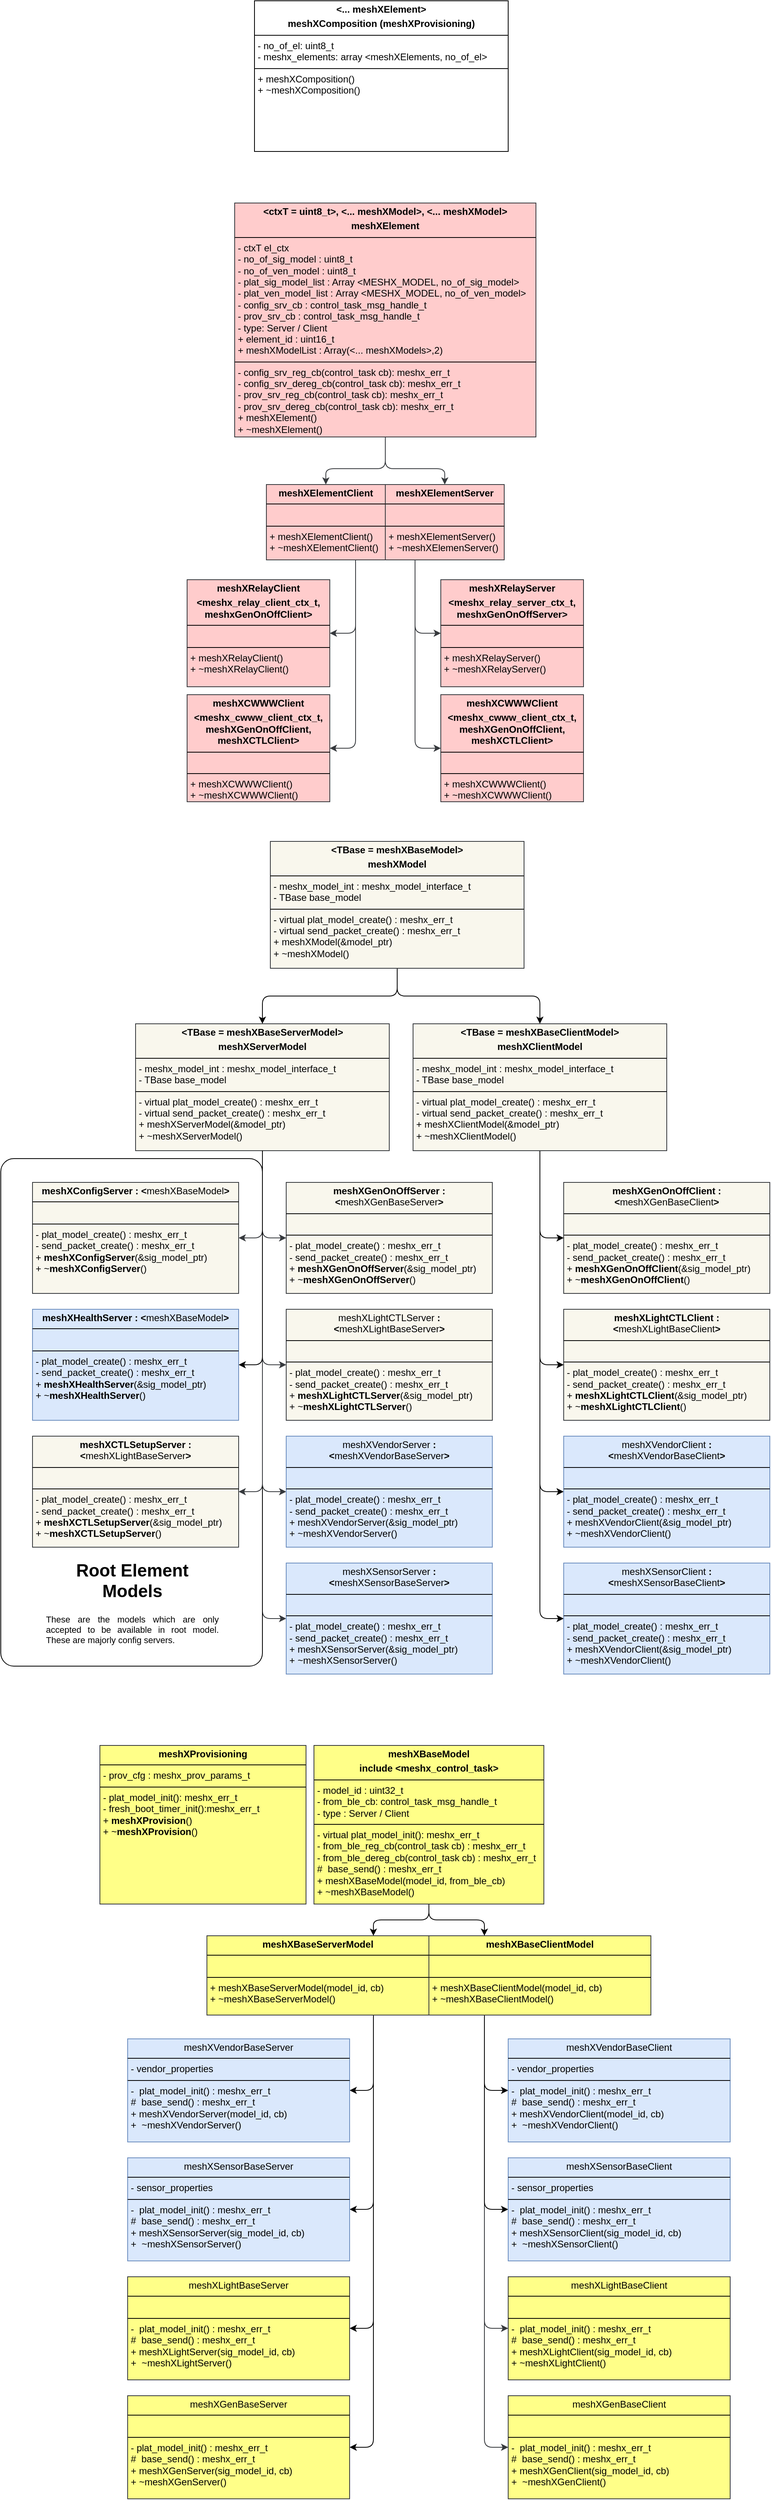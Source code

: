 <mxfile version="28.2.7">
  <diagram name="Page-1" id="Udkwx0Us18gY6nn9kHWs">
    <mxGraphModel dx="4008" dy="3851" grid="1" gridSize="10" guides="1" tooltips="1" connect="1" arrows="1" fold="1" page="1" pageScale="1" pageWidth="850" pageHeight="1100" math="0" shadow="0">
      <root>
        <mxCell id="0" />
        <mxCell id="1" parent="0" />
        <mxCell id="nI-M433TA9ODJlyLgOSA-139" style="edgeStyle=orthogonalEdgeStyle;shape=connector;curved=0;rounded=1;orthogonalLoop=1;jettySize=auto;html=1;strokeColor=default;align=center;verticalAlign=middle;fontFamily=Helvetica;fontSize=11;fontColor=default;labelBackgroundColor=default;endArrow=classic;entryX=0.75;entryY=0;entryDx=0;entryDy=0;" parent="1" source="nI-M433TA9ODJlyLgOSA-4" target="nI-M433TA9ODJlyLgOSA-68" edge="1">
          <mxGeometry relative="1" as="geometry" />
        </mxCell>
        <mxCell id="nI-M433TA9ODJlyLgOSA-140" style="edgeStyle=orthogonalEdgeStyle;shape=connector;curved=0;rounded=1;orthogonalLoop=1;jettySize=auto;html=1;strokeColor=default;align=center;verticalAlign=middle;fontFamily=Helvetica;fontSize=11;fontColor=default;labelBackgroundColor=default;endArrow=classic;entryX=0.25;entryY=0;entryDx=0;entryDy=0;" parent="1" source="nI-M433TA9ODJlyLgOSA-4" target="nI-M433TA9ODJlyLgOSA-65" edge="1">
          <mxGeometry relative="1" as="geometry" />
        </mxCell>
        <mxCell id="nI-M433TA9ODJlyLgOSA-4" value="&lt;p style=&quot;margin:0px;margin-top:4px;text-align:center;&quot;&gt;&lt;b&gt;meshXBaseModel&lt;/b&gt;&lt;/p&gt;&lt;p style=&quot;margin:0px;margin-top:4px;text-align:center;&quot;&gt;&lt;b&gt;include &amp;lt;meshx_control_task&amp;gt;&lt;/b&gt;&lt;/p&gt;&lt;hr size=&quot;1&quot; style=&quot;border-style:solid;&quot;&gt;&lt;p style=&quot;margin: 0px 0px 0px 4px;&quot;&gt;- model_id : uint32_t&lt;/p&gt;&lt;p style=&quot;margin: 0px 0px 0px 4px;&quot;&gt;- from_ble_cb: control_task_msg_handle_t&lt;/p&gt;&lt;p style=&quot;margin: 0px 0px 0px 4px;&quot;&gt;- type : Server / Client&lt;/p&gt;&lt;hr size=&quot;1&quot; style=&quot;border-style:solid;&quot;&gt;&lt;p style=&quot;margin:0px;margin-left:4px;&quot;&gt;&lt;span style=&quot;background-color: transparent; color: light-dark(rgb(0, 0, 0), rgb(255, 255, 255));&quot;&gt;- virtual plat_model_init(): meshx_err_t&lt;/span&gt;&lt;/p&gt;&lt;p style=&quot;margin:0px;margin-left:4px;&quot;&gt;&lt;span style=&quot;background-color: transparent; color: light-dark(rgb(0, 0, 0), rgb(255, 255, 255));&quot;&gt;- from_ble_reg_cb(control_task cb) : meshx_err_t&lt;/span&gt;&lt;/p&gt;&lt;p style=&quot;margin:0px;margin-left:4px;&quot;&gt;&lt;span style=&quot;background-color: transparent; color: light-dark(rgb(0, 0, 0), rgb(255, 255, 255));&quot;&gt;-&amp;nbsp;&lt;/span&gt;&lt;span style=&quot;background-color: transparent; color: light-dark(rgb(0, 0, 0), rgb(255, 255, 255));&quot;&gt;from_ble_dereg_cb(control_task cb) : meshx_err_t&lt;/span&gt;&lt;/p&gt;&lt;p style=&quot;margin:0px;margin-left:4px;&quot;&gt;#&amp;nbsp; base_send() : meshx_err_t&lt;/p&gt;&lt;p style=&quot;margin:0px;margin-left:4px;&quot;&gt;+ meshXBaseModel(model_id, from_ble_cb&lt;span style=&quot;background-color: transparent; color: light-dark(rgb(0, 0, 0), rgb(255, 255, 255));&quot;&gt;)&lt;/span&gt;&lt;/p&gt;&lt;p style=&quot;margin:0px;margin-left:4px;&quot;&gt;+ ~&lt;span style=&quot;background-color: transparent; color: light-dark(rgb(0, 0, 0), rgb(255, 255, 255));&quot;&gt;meshXBaseModel()&lt;/span&gt;&lt;/p&gt;" style="verticalAlign=top;align=left;overflow=fill;html=1;whiteSpace=wrap;fillColor=#ffff88;strokeColor=#36393d;" parent="1" vertex="1">
          <mxGeometry x="-940" y="-1010" width="290" height="200" as="geometry" />
        </mxCell>
        <mxCell id="nI-M433TA9ODJlyLgOSA-6" value="&lt;p style=&quot;margin:0px;margin-top:4px;text-align:center;&quot;&gt;meshXGenBaseServer&lt;br&gt;&lt;/p&gt;&lt;hr size=&quot;1&quot; style=&quot;border-style:solid;&quot;&gt;&lt;p style=&quot;margin:0px;margin-left:4px;&quot;&gt;&lt;br&gt;&lt;/p&gt;&lt;hr size=&quot;1&quot; style=&quot;border-style:solid;&quot;&gt;&lt;p style=&quot;margin:0px;margin-left:4px;&quot;&gt;&lt;span style=&quot;background-color: transparent; color: light-dark(rgb(0, 0, 0), rgb(255, 255, 255));&quot;&gt;- plat_model_init() : meshx_err_t&lt;/span&gt;&lt;/p&gt;&lt;p style=&quot;margin:0px;margin-left:4px;&quot;&gt;#&amp;nbsp; base_send() : meshx_err_t&lt;/p&gt;&lt;p style=&quot;margin:0px;margin-left:4px;&quot;&gt;&lt;span style=&quot;background-color: transparent; color: light-dark(rgb(0, 0, 0), rgb(255, 255, 255));&quot;&gt;+ meshXGenServer(&lt;/span&gt;sig_model_id&lt;span style=&quot;background-color: transparent; color: light-dark(rgb(0, 0, 0), rgb(255, 255, 255));&quot;&gt;, cb)&lt;/span&gt;&lt;/p&gt;&lt;p style=&quot;margin:0px;margin-left:4px;&quot;&gt;&lt;span style=&quot;background-color: transparent; color: light-dark(rgb(0, 0, 0), rgb(255, 255, 255));&quot;&gt;+ ~&lt;/span&gt;&lt;span style=&quot;background-color: transparent; color: light-dark(rgb(0, 0, 0), rgb(255, 255, 255));&quot;&gt;meshXGenServer()&lt;/span&gt;&lt;/p&gt;" style="verticalAlign=top;align=left;overflow=fill;html=1;whiteSpace=wrap;fillColor=#ffff88;strokeColor=#36393d;" parent="1" vertex="1">
          <mxGeometry x="-1175" y="-190" width="280" height="130" as="geometry" />
        </mxCell>
        <mxCell id="nI-M433TA9ODJlyLgOSA-9" value="&lt;p style=&quot;margin:0px;margin-top:4px;text-align:center;&quot;&gt;meshXLightBaseServer&lt;/p&gt;&lt;hr size=&quot;1&quot; style=&quot;border-style:solid;&quot;&gt;&lt;p style=&quot;margin:0px;margin-left:4px;&quot;&gt;&lt;br&gt;&lt;/p&gt;&lt;hr size=&quot;1&quot; style=&quot;border-style:solid;&quot;&gt;&lt;p style=&quot;margin:0px;margin-left:4px;&quot;&gt;-&amp;nbsp; plat_model_init() : meshx_err_t&lt;/p&gt;&lt;p style=&quot;margin:0px;margin-left:4px;&quot;&gt;#&amp;nbsp; base_send() : meshx_err_t&lt;/p&gt;&lt;p style=&quot;margin:0px;margin-left:4px;&quot;&gt;+&amp;nbsp;&lt;span style=&quot;text-align: center; background-color: transparent; color: light-dark(rgb(0, 0, 0), rgb(255, 255, 255));&quot;&gt;meshXLightServer(&lt;/span&gt;sig_model_id&lt;span style=&quot;text-align: center; background-color: transparent; color: light-dark(rgb(0, 0, 0), rgb(255, 255, 255));&quot;&gt;, cb)&lt;/span&gt;&lt;/p&gt;&lt;p style=&quot;margin:0px;margin-left:4px;&quot;&gt;&lt;span style=&quot;text-align: center; background-color: transparent; color: light-dark(rgb(0, 0, 0), rgb(255, 255, 255));&quot;&gt;+&amp;nbsp; ~&lt;/span&gt;&lt;span style=&quot;text-align: center; background-color: transparent; color: light-dark(rgb(0, 0, 0), rgb(255, 255, 255));&quot;&gt;meshXLightServer()&lt;/span&gt;&lt;/p&gt;" style="verticalAlign=top;align=left;overflow=fill;html=1;whiteSpace=wrap;fillColor=#ffff88;strokeColor=#36393d;" parent="1" vertex="1">
          <mxGeometry x="-1175" y="-340" width="280" height="130" as="geometry" />
        </mxCell>
        <mxCell id="nI-M433TA9ODJlyLgOSA-11" value="&lt;p style=&quot;margin:0px;margin-top:4px;text-align:center;&quot;&gt;meshXGenBaseClient&lt;/p&gt;&lt;hr size=&quot;1&quot; style=&quot;border-style:solid;&quot;&gt;&lt;p style=&quot;margin:0px;margin-left:4px;&quot;&gt;&lt;br&gt;&lt;/p&gt;&lt;hr size=&quot;1&quot; style=&quot;border-style:solid;&quot;&gt;&lt;p style=&quot;margin:0px;margin-left:4px;&quot;&gt;-&amp;nbsp; plat_model_init() : meshx_err_t&lt;/p&gt;&lt;p style=&quot;margin:0px;margin-left:4px;&quot;&gt;&lt;span style=&quot;background-color: transparent; color: light-dark(rgb(0, 0, 0), rgb(255, 255, 255));&quot;&gt;#&amp;nbsp; base_send() : meshx_err_t&lt;/span&gt;&lt;/p&gt;&lt;p style=&quot;margin:0px;margin-left:4px;&quot;&gt;&lt;span style=&quot;background-color: transparent; color: light-dark(rgb(0, 0, 0), rgb(255, 255, 255));&quot;&gt;+&amp;nbsp;&lt;/span&gt;&lt;span style=&quot;background-color: transparent; color: light-dark(rgb(0, 0, 0), rgb(255, 255, 255)); text-align: center;&quot;&gt;meshXGenClient&lt;/span&gt;&lt;span style=&quot;background-color: transparent; color: light-dark(rgb(0, 0, 0), rgb(255, 255, 255)); text-align: center;&quot;&gt;(&lt;/span&gt;&lt;span style=&quot;background-color: transparent; color: light-dark(rgb(0, 0, 0), rgb(255, 255, 255));&quot;&gt;sig_model_id&lt;/span&gt;&lt;span style=&quot;background-color: transparent; color: light-dark(rgb(0, 0, 0), rgb(255, 255, 255)); text-align: center;&quot;&gt;, cb)&lt;/span&gt;&lt;/p&gt;&lt;p style=&quot;margin:0px;margin-left:4px;&quot;&gt;&lt;span style=&quot;text-align: center; background-color: transparent; color: light-dark(rgb(0, 0, 0), rgb(255, 255, 255));&quot;&gt;+&amp;nbsp; ~&lt;/span&gt;&lt;span style=&quot;text-align: center;&quot;&gt;meshXGenClient&lt;/span&gt;&lt;span style=&quot;text-align: center; background-color: transparent; color: light-dark(rgb(0, 0, 0), rgb(255, 255, 255));&quot;&gt;()&lt;/span&gt;&lt;/p&gt;" style="verticalAlign=top;align=left;overflow=fill;html=1;whiteSpace=wrap;fillColor=#ffff88;strokeColor=#36393d;" parent="1" vertex="1">
          <mxGeometry x="-695" y="-190" width="280" height="130" as="geometry" />
        </mxCell>
        <mxCell id="nI-M433TA9ODJlyLgOSA-13" value="&lt;p style=&quot;margin:0px;margin-top:4px;text-align:center;&quot;&gt;meshXLightBaseClient&lt;/p&gt;&lt;hr size=&quot;1&quot; style=&quot;border-style:solid;&quot;&gt;&lt;p style=&quot;margin:0px;margin-left:4px;&quot;&gt;&lt;br&gt;&lt;/p&gt;&lt;hr size=&quot;1&quot; style=&quot;border-style:solid;&quot;&gt;&lt;p style=&quot;margin:0px;margin-left:4px;&quot;&gt;-&amp;nbsp; plat_model_init() : meshx_err_t&lt;/p&gt;&lt;p style=&quot;margin:0px;margin-left:4px;&quot;&gt;#&amp;nbsp; base_send() : meshx_err_t&lt;/p&gt;&lt;p style=&quot;margin:0px;margin-left:4px;&quot;&gt;+&amp;nbsp;&lt;span style=&quot;text-align: center;&quot;&gt;meshXLightClient&lt;/span&gt;&lt;span style=&quot;text-align: center; background-color: transparent; color: light-dark(rgb(0, 0, 0), rgb(255, 255, 255));&quot;&gt;(&lt;/span&gt;sig_model_id&lt;span style=&quot;text-align: center; background-color: transparent; color: light-dark(rgb(0, 0, 0), rgb(255, 255, 255));&quot;&gt;, cb)&lt;/span&gt;&lt;/p&gt;&lt;p style=&quot;margin:0px;margin-left:4px;&quot;&gt;&lt;span style=&quot;text-align: center; background-color: transparent; color: light-dark(rgb(0, 0, 0), rgb(255, 255, 255));&quot;&gt;+ ~&lt;/span&gt;&lt;span style=&quot;text-align: center;&quot;&gt;meshXLightClient&lt;/span&gt;&lt;span style=&quot;text-align: center; background-color: transparent; color: light-dark(rgb(0, 0, 0), rgb(255, 255, 255));&quot;&gt;()&lt;/span&gt;&lt;/p&gt;" style="verticalAlign=top;align=left;overflow=fill;html=1;whiteSpace=wrap;fillColor=#ffff88;strokeColor=#36393d;" parent="1" vertex="1">
          <mxGeometry x="-695" y="-340" width="280" height="130" as="geometry" />
        </mxCell>
        <mxCell id="nI-M433TA9ODJlyLgOSA-61" value="&lt;p style=&quot;margin:0px;margin-top:4px;text-align:center;&quot;&gt;&lt;b&gt;meshXProvisioning&lt;/b&gt;&lt;/p&gt;&lt;hr size=&quot;1&quot; style=&quot;border-style:solid;&quot;&gt;&lt;p style=&quot;margin:0px;margin-left:4px;&quot;&gt;- prov_cfg : meshx_prov_params_t&lt;/p&gt;&lt;hr size=&quot;1&quot; style=&quot;border-style:solid;&quot;&gt;&lt;p style=&quot;margin:0px;margin-left:4px;&quot;&gt;-&amp;nbsp;&lt;span style=&quot;background-color: transparent; color: light-dark(rgb(0, 0, 0), rgb(255, 255, 255));&quot;&gt;plat_model_init(): meshx_err_t&lt;/span&gt;&lt;/p&gt;&lt;p style=&quot;margin:0px;margin-left:4px;&quot;&gt;&lt;span style=&quot;background-color: transparent; color: light-dark(rgb(0, 0, 0), rgb(255, 255, 255));&quot;&gt;- fresh_boot_timer_init():meshx_err_t&amp;nbsp;&lt;/span&gt;&lt;/p&gt;&lt;p style=&quot;margin:0px;margin-left:4px;&quot;&gt;+&amp;nbsp;&lt;b style=&quot;text-align: center;&quot;&gt;meshXProvision&lt;/b&gt;&lt;span style=&quot;text-align: center;&quot;&gt;(&lt;/span&gt;&lt;span style=&quot;text-align: center; background-color: transparent; color: light-dark(rgb(0, 0, 0), rgb(255, 255, 255));&quot;&gt;)&lt;/span&gt;&lt;/p&gt;&lt;p style=&quot;margin:0px;margin-left:4px;&quot;&gt;&lt;span style=&quot;text-align: center;&quot;&gt;+ ~&lt;/span&gt;&lt;b style=&quot;text-align: center;&quot;&gt;meshXProvision&lt;/b&gt;&lt;span style=&quot;text-align: center; background-color: transparent; color: light-dark(rgb(0, 0, 0), rgb(255, 255, 255));&quot;&gt;()&lt;/span&gt;&lt;/p&gt;" style="verticalAlign=top;align=left;overflow=fill;html=1;whiteSpace=wrap;fillColor=#ffff88;strokeColor=#36393d;" parent="1" vertex="1">
          <mxGeometry x="-1210" y="-1010" width="260" height="200" as="geometry" />
        </mxCell>
        <mxCell id="nI-M433TA9ODJlyLgOSA-71" style="edgeStyle=orthogonalEdgeStyle;rounded=1;orthogonalLoop=1;jettySize=auto;html=1;exitX=0.25;exitY=1;exitDx=0;exitDy=0;entryX=0;entryY=0.5;entryDx=0;entryDy=0;curved=0;fillColor=#ffff88;strokeColor=#36393d;" parent="1" source="nI-M433TA9ODJlyLgOSA-65" target="nI-M433TA9ODJlyLgOSA-11" edge="1">
          <mxGeometry relative="1" as="geometry" />
        </mxCell>
        <mxCell id="nI-M433TA9ODJlyLgOSA-72" style="edgeStyle=orthogonalEdgeStyle;rounded=1;orthogonalLoop=1;jettySize=auto;html=1;exitX=0.25;exitY=1;exitDx=0;exitDy=0;entryX=0;entryY=0.5;entryDx=0;entryDy=0;curved=0;fillColor=#ffff88;strokeColor=#36393d;" parent="1" source="nI-M433TA9ODJlyLgOSA-65" target="nI-M433TA9ODJlyLgOSA-13" edge="1">
          <mxGeometry relative="1" as="geometry" />
        </mxCell>
        <mxCell id="nI-M433TA9ODJlyLgOSA-120" style="edgeStyle=orthogonalEdgeStyle;rounded=1;orthogonalLoop=1;jettySize=auto;html=1;exitX=0.25;exitY=1;exitDx=0;exitDy=0;entryX=0;entryY=0.5;entryDx=0;entryDy=0;curved=0;" parent="1" source="nI-M433TA9ODJlyLgOSA-65" target="nI-M433TA9ODJlyLgOSA-118" edge="1">
          <mxGeometry relative="1" as="geometry" />
        </mxCell>
        <mxCell id="nI-M433TA9ODJlyLgOSA-121" style="edgeStyle=orthogonalEdgeStyle;rounded=1;orthogonalLoop=1;jettySize=auto;html=1;exitX=0.25;exitY=1;exitDx=0;exitDy=0;entryX=0;entryY=0.5;entryDx=0;entryDy=0;curved=0;" parent="1" source="nI-M433TA9ODJlyLgOSA-65" target="nI-M433TA9ODJlyLgOSA-119" edge="1">
          <mxGeometry relative="1" as="geometry" />
        </mxCell>
        <mxCell id="nI-M433TA9ODJlyLgOSA-65" value="&lt;p style=&quot;margin:0px;margin-top:4px;text-align:center;&quot;&gt;&lt;b&gt;meshXBaseClientModel&lt;br&gt;&lt;/b&gt;&lt;/p&gt;&lt;hr size=&quot;1&quot; style=&quot;border-style:solid;&quot;&gt;&lt;p style=&quot;margin: 0px 0px 0px 4px;&quot;&gt;&lt;br&gt;&lt;/p&gt;&lt;hr size=&quot;1&quot; style=&quot;border-style:solid;&quot;&gt;&lt;p style=&quot;margin:0px;margin-left:4px;&quot;&gt;&lt;span style=&quot;background-color: transparent; color: light-dark(rgb(0, 0, 0), rgb(255, 255, 255));&quot;&gt;+ meshXBaseClientModel(model_id, cb)&lt;/span&gt;&lt;/p&gt;&lt;p style=&quot;margin:0px;margin-left:4px;&quot;&gt;+ ~meshXBaseClientModel&lt;span style=&quot;background-color: transparent; color: light-dark(rgb(0, 0, 0), rgb(255, 255, 255));&quot;&gt;()&lt;/span&gt;&lt;/p&gt;" style="verticalAlign=top;align=left;overflow=fill;html=1;whiteSpace=wrap;fillColor=#ffff88;strokeColor=#36393d;" parent="1" vertex="1">
          <mxGeometry x="-795" y="-770" width="280" height="100" as="geometry" />
        </mxCell>
        <mxCell id="nI-M433TA9ODJlyLgOSA-114" style="edgeStyle=orthogonalEdgeStyle;rounded=1;orthogonalLoop=1;jettySize=auto;html=1;exitX=0.75;exitY=1;exitDx=0;exitDy=0;entryX=1;entryY=0.5;entryDx=0;entryDy=0;curved=0;" parent="1" source="nI-M433TA9ODJlyLgOSA-68" target="nI-M433TA9ODJlyLgOSA-112" edge="1">
          <mxGeometry relative="1" as="geometry" />
        </mxCell>
        <mxCell id="nI-M433TA9ODJlyLgOSA-115" style="edgeStyle=orthogonalEdgeStyle;rounded=1;orthogonalLoop=1;jettySize=auto;html=1;exitX=0.75;exitY=1;exitDx=0;exitDy=0;entryX=1;entryY=0.5;entryDx=0;entryDy=0;curved=0;" parent="1" source="nI-M433TA9ODJlyLgOSA-68" target="nI-M433TA9ODJlyLgOSA-6" edge="1">
          <mxGeometry relative="1" as="geometry" />
        </mxCell>
        <mxCell id="nI-M433TA9ODJlyLgOSA-116" style="edgeStyle=orthogonalEdgeStyle;rounded=1;orthogonalLoop=1;jettySize=auto;html=1;exitX=0.75;exitY=1;exitDx=0;exitDy=0;entryX=1;entryY=0.5;entryDx=0;entryDy=0;curved=0;" parent="1" source="nI-M433TA9ODJlyLgOSA-68" target="nI-M433TA9ODJlyLgOSA-113" edge="1">
          <mxGeometry relative="1" as="geometry" />
        </mxCell>
        <mxCell id="nI-M433TA9ODJlyLgOSA-117" style="edgeStyle=orthogonalEdgeStyle;rounded=1;orthogonalLoop=1;jettySize=auto;html=1;exitX=0.75;exitY=1;exitDx=0;exitDy=0;entryX=1;entryY=0.5;entryDx=0;entryDy=0;curved=0;" parent="1" source="nI-M433TA9ODJlyLgOSA-68" target="nI-M433TA9ODJlyLgOSA-9" edge="1">
          <mxGeometry relative="1" as="geometry" />
        </mxCell>
        <mxCell id="nI-M433TA9ODJlyLgOSA-68" value="&lt;p style=&quot;margin:0px;margin-top:4px;text-align:center;&quot;&gt;&lt;b&gt;meshXBaseServerModel&lt;br&gt;&lt;/b&gt;&lt;/p&gt;&lt;hr size=&quot;1&quot; style=&quot;border-style:solid;&quot;&gt;&lt;p style=&quot;margin: 0px 0px 0px 4px;&quot;&gt;&lt;br&gt;&lt;/p&gt;&lt;hr size=&quot;1&quot; style=&quot;border-style:solid;&quot;&gt;&lt;p style=&quot;margin:0px;margin-left:4px;&quot;&gt;&lt;span style=&quot;background-color: transparent; color: light-dark(rgb(0, 0, 0), rgb(255, 255, 255));&quot;&gt;+ meshXBaseServerModel(model_id, cb)&lt;/span&gt;&lt;/p&gt;&lt;p style=&quot;margin:0px;margin-left:4px;&quot;&gt;+ ~meshXBaseServerModel&lt;span style=&quot;background-color: transparent; color: light-dark(rgb(0, 0, 0), rgb(255, 255, 255));&quot;&gt;()&lt;/span&gt;&lt;/p&gt;" style="verticalAlign=top;align=left;overflow=fill;html=1;whiteSpace=wrap;fillColor=#ffff88;strokeColor=#36393d;" parent="1" vertex="1">
          <mxGeometry x="-1075" y="-770" width="280" height="100" as="geometry" />
        </mxCell>
        <mxCell id="nI-M433TA9ODJlyLgOSA-79" style="edgeStyle=orthogonalEdgeStyle;rounded=1;orthogonalLoop=1;jettySize=auto;html=1;entryX=0.5;entryY=0;entryDx=0;entryDy=0;curved=0;fillColor=#ffcccc;strokeColor=#36393d;exitX=0.5;exitY=1;exitDx=0;exitDy=0;" parent="1" source="nI-M433TA9ODJlyLgOSA-76" target="nI-M433TA9ODJlyLgOSA-77" edge="1">
          <mxGeometry relative="1" as="geometry">
            <Array as="points">
              <mxPoint x="-850" y="-2620" />
              <mxPoint x="-775" y="-2620" />
            </Array>
          </mxGeometry>
        </mxCell>
        <mxCell id="nI-M433TA9ODJlyLgOSA-82" style="edgeStyle=orthogonalEdgeStyle;rounded=1;orthogonalLoop=1;jettySize=auto;html=1;entryX=0.5;entryY=0;entryDx=0;entryDy=0;curved=0;fillColor=#ffcccc;strokeColor=#36393d;exitX=0.5;exitY=1;exitDx=0;exitDy=0;" parent="1" source="nI-M433TA9ODJlyLgOSA-76" target="nI-M433TA9ODJlyLgOSA-80" edge="1">
          <mxGeometry relative="1" as="geometry">
            <Array as="points">
              <mxPoint x="-850" y="-2620" />
              <mxPoint x="-925" y="-2620" />
            </Array>
          </mxGeometry>
        </mxCell>
        <mxCell id="nI-M433TA9ODJlyLgOSA-76" value="&lt;p style=&quot;margin:0px;margin-top:4px;text-align:center;&quot;&gt;&lt;b style=&quot;background-color: transparent; color: light-dark(rgb(0, 0, 0), rgb(255, 255, 255));&quot;&gt;&amp;lt;ctxT = uint8_t&amp;gt;, &amp;lt;... meshXModel&amp;gt;, &amp;lt;... meshXModel&amp;gt;&lt;/b&gt;&lt;/p&gt;&lt;p style=&quot;margin:0px;margin-top:4px;text-align:center;&quot;&gt;&lt;b style=&quot;background-color: transparent; color: light-dark(rgb(0, 0, 0), rgb(255, 255, 255));&quot;&gt;meshXElement&lt;/b&gt;&lt;/p&gt;&lt;hr size=&quot;1&quot; style=&quot;border-style:solid;&quot;&gt;&lt;p style=&quot;margin:0px;margin-left:4px;&quot;&gt;&lt;span style=&quot;background-color: transparent; color: light-dark(rgb(0, 0, 0), rgb(255, 255, 255));&quot;&gt;- ctxT el_ctx&lt;/span&gt;&lt;/p&gt;&lt;p style=&quot;margin:0px;margin-left:4px;&quot;&gt;- no_of_sig_model : uint8_t&lt;/p&gt;&lt;p style=&quot;margin:0px;margin-left:4px;&quot;&gt;- no_of_ven_model : uint8_t&lt;/p&gt;&lt;p style=&quot;margin:0px;margin-left:4px;&quot;&gt;- plat_sig_model_list : Array &amp;lt;MESHX_MODEL,&amp;nbsp;&lt;span style=&quot;background-color: transparent; color: light-dark(rgb(0, 0, 0), rgb(255, 255, 255));&quot;&gt;no_of_sig_model&lt;/span&gt;&lt;span style=&quot;background-color: transparent; color: light-dark(rgb(0, 0, 0), rgb(255, 255, 255));&quot;&gt;&amp;gt;&lt;/span&gt;&lt;/p&gt;&lt;p style=&quot;margin:0px;margin-left:4px;&quot;&gt;&lt;span style=&quot;background-color: transparent; color: light-dark(rgb(0, 0, 0), rgb(255, 255, 255));&quot;&gt;- plat_ven_model_list :&amp;nbsp;&lt;/span&gt;&lt;span style=&quot;background-color: transparent; color: light-dark(rgb(0, 0, 0), rgb(255, 255, 255));&quot;&gt;Array &amp;lt;MESHX_MODEL,&amp;nbsp;&lt;/span&gt;&lt;span style=&quot;background-color: transparent; color: light-dark(rgb(0, 0, 0), rgb(255, 255, 255));&quot;&gt;no_of_ven_model&lt;/span&gt;&lt;span style=&quot;background-color: transparent; color: light-dark(rgb(0, 0, 0), rgb(255, 255, 255));&quot;&gt;&amp;gt;&lt;/span&gt;&lt;/p&gt;&lt;p style=&quot;margin: 0px 0px 0px 4px;&quot;&gt;- config_srv_cb :&amp;nbsp;&lt;span style=&quot;background-color: transparent; color: light-dark(rgb(0, 0, 0), rgb(255, 255, 255));&quot;&gt;control_task_msg_handle_t&lt;/span&gt;&lt;/p&gt;&lt;p style=&quot;margin: 0px 0px 0px 4px;&quot;&gt;&lt;span style=&quot;background-color: transparent; color: light-dark(rgb(0, 0, 0), rgb(255, 255, 255));&quot;&gt;- prov_srv_cb :&amp;nbsp;&lt;/span&gt;&lt;span style=&quot;background-color: transparent; color: light-dark(rgb(0, 0, 0), rgb(255, 255, 255));&quot;&gt;control_task_msg_handle_t&lt;/span&gt;&lt;/p&gt;&lt;p style=&quot;margin: 0px 0px 0px 4px;&quot;&gt;&lt;span style=&quot;background-color: transparent; color: light-dark(rgb(0, 0, 0), rgb(255, 255, 255));&quot;&gt;- type: Server / Client&lt;/span&gt;&lt;/p&gt;&lt;p style=&quot;margin: 0px 0px 0px 4px;&quot;&gt;&lt;span style=&quot;background-color: transparent; color: light-dark(rgb(0, 0, 0), rgb(255, 255, 255));&quot;&gt;+ element_id : uint16_t&lt;/span&gt;&lt;/p&gt;&lt;p style=&quot;margin: 0px 0px 0px 4px;&quot;&gt;+ meshXModelList : Array(&amp;lt;... meshXModels&amp;gt;,2)&lt;/p&gt;&lt;hr size=&quot;1&quot; style=&quot;border-style:solid;&quot;&gt;&lt;p style=&quot;margin: 0px 0px 0px 4px;&quot;&gt;&lt;span style=&quot;background-color: transparent; color: light-dark(rgb(0, 0, 0), rgb(255, 255, 255));&quot;&gt;- config_srv_reg_cb(&lt;/span&gt;&lt;span style=&quot;background-color: transparent; color: light-dark(rgb(0, 0, 0), rgb(255, 255, 255));&quot;&gt;control_task cb&lt;/span&gt;&lt;span style=&quot;background-color: transparent; color: light-dark(rgb(0, 0, 0), rgb(255, 255, 255));&quot;&gt;): meshx_err_t&lt;/span&gt;&lt;/p&gt;&lt;p style=&quot;margin: 0px 0px 0px 4px;&quot;&gt;&lt;span style=&quot;background-color: transparent; color: light-dark(rgb(0, 0, 0), rgb(255, 255, 255));&quot;&gt;-&amp;nbsp;&lt;/span&gt;&lt;span style=&quot;background-color: transparent; color: light-dark(rgb(0, 0, 0), rgb(255, 255, 255));&quot;&gt;config_srv_dereg_cb(&lt;/span&gt;&lt;span style=&quot;background-color: transparent; color: light-dark(rgb(0, 0, 0), rgb(255, 255, 255));&quot;&gt;control_task cb&lt;/span&gt;&lt;span style=&quot;background-color: transparent; color: light-dark(rgb(0, 0, 0), rgb(255, 255, 255));&quot;&gt;): meshx_err_t&lt;/span&gt;&lt;/p&gt;&lt;p style=&quot;margin: 0px 0px 0px 4px;&quot;&gt;- prov_srv_reg_cb(&lt;span style=&quot;background-color: transparent; color: light-dark(rgb(0, 0, 0), rgb(255, 255, 255));&quot;&gt;control_task cb&lt;/span&gt;&lt;span style=&quot;background-color: transparent; color: light-dark(rgb(0, 0, 0), rgb(255, 255, 255));&quot;&gt;):&amp;nbsp;&lt;/span&gt;&lt;span style=&quot;background-color: transparent; color: light-dark(rgb(0, 0, 0), rgb(255, 255, 255));&quot;&gt;meshx_err_t&lt;/span&gt;&lt;/p&gt;&lt;p style=&quot;margin: 0px 0px 0px 4px;&quot;&gt;- prov_srv_dereg_cb(&lt;span style=&quot;color: light-dark(rgb(0, 0, 0), rgb(255, 255, 255)); background-color: transparent;&quot;&gt;control_task cb&lt;/span&gt;&lt;span style=&quot;color: light-dark(rgb(0, 0, 0), rgb(255, 255, 255)); background-color: transparent;&quot;&gt;):&amp;nbsp;&lt;/span&gt;&lt;span style=&quot;color: light-dark(rgb(0, 0, 0), rgb(255, 255, 255)); background-color: transparent;&quot;&gt;meshx_err_t&lt;/span&gt;&lt;/p&gt;&lt;p style=&quot;margin:0px;margin-left:4px;&quot;&gt;&lt;span style=&quot;background-color: transparent; color: light-dark(rgb(0, 0, 0), rgb(255, 255, 255));&quot;&gt;+&amp;nbsp;&lt;/span&gt;&lt;span style=&quot;background-color: transparent; color: light-dark(rgb(0, 0, 0), rgb(255, 255, 255)); text-align: center;&quot;&gt;meshXElement(&lt;/span&gt;&lt;span style=&quot;background-color: transparent; color: light-dark(rgb(0, 0, 0), rgb(255, 255, 255)); text-align: center;&quot;&gt;)&lt;/span&gt;&lt;/p&gt;&lt;p style=&quot;margin:0px;margin-left:4px;&quot;&gt;&lt;span style=&quot;text-align: center;&quot;&gt;+ ~&lt;/span&gt;&lt;span style=&quot;text-align: center; background-color: transparent; color: light-dark(rgb(0, 0, 0), rgb(255, 255, 255));&quot;&gt;meshXElement()&lt;/span&gt;&lt;/p&gt;" style="verticalAlign=top;align=left;overflow=fill;html=1;whiteSpace=wrap;fillColor=#ffcccc;strokeColor=#36393d;" parent="1" vertex="1">
          <mxGeometry x="-1040" y="-2955" width="380" height="295" as="geometry" />
        </mxCell>
        <mxCell id="nI-M433TA9ODJlyLgOSA-93" style="edgeStyle=orthogonalEdgeStyle;rounded=1;orthogonalLoop=1;jettySize=auto;html=1;exitX=0.25;exitY=1;exitDx=0;exitDy=0;entryX=0;entryY=0.5;entryDx=0;entryDy=0;curved=0;fillColor=#ffcccc;strokeColor=#36393d;" parent="1" source="nI-M433TA9ODJlyLgOSA-77" target="nI-M433TA9ODJlyLgOSA-88" edge="1">
          <mxGeometry relative="1" as="geometry" />
        </mxCell>
        <mxCell id="nI-M433TA9ODJlyLgOSA-94" style="edgeStyle=orthogonalEdgeStyle;rounded=1;orthogonalLoop=1;jettySize=auto;html=1;exitX=0.25;exitY=1;exitDx=0;exitDy=0;entryX=0;entryY=0.5;entryDx=0;entryDy=0;curved=0;fillColor=#ffcccc;strokeColor=#36393d;" parent="1" source="nI-M433TA9ODJlyLgOSA-77" target="nI-M433TA9ODJlyLgOSA-91" edge="1">
          <mxGeometry relative="1" as="geometry" />
        </mxCell>
        <mxCell id="nI-M433TA9ODJlyLgOSA-77" value="&lt;p style=&quot;margin:0px;margin-top:4px;text-align:center;&quot;&gt;&lt;b style=&quot;background-color: transparent; color: light-dark(rgb(0, 0, 0), rgb(255, 255, 255));&quot;&gt;meshXElementServer&lt;/b&gt;&lt;/p&gt;&lt;hr size=&quot;1&quot; style=&quot;border-style:solid;&quot;&gt;&lt;p style=&quot;margin:0px;margin-left:4px;&quot;&gt;&lt;br&gt;&lt;/p&gt;&lt;hr size=&quot;1&quot; style=&quot;border-style:solid;&quot;&gt;&lt;p style=&quot;margin: 0px 0px 0px 4px;&quot;&gt;&lt;span style=&quot;background-color: transparent; color: light-dark(rgb(0, 0, 0), rgb(255, 255, 255));&quot;&gt;+&amp;nbsp;&lt;/span&gt;&lt;span style=&quot;background-color: transparent; color: light-dark(rgb(0, 0, 0), rgb(255, 255, 255)); text-align: center;&quot;&gt;meshXElementServer(&lt;/span&gt;&lt;span style=&quot;background-color: transparent; color: light-dark(rgb(0, 0, 0), rgb(255, 255, 255)); text-align: center;&quot;&gt;)&lt;/span&gt;&lt;/p&gt;&lt;p style=&quot;margin:0px;margin-left:4px;&quot;&gt;&lt;span style=&quot;text-align: center;&quot;&gt;+ ~&lt;/span&gt;&lt;span style=&quot;text-align: center; background-color: transparent; color: light-dark(rgb(0, 0, 0), rgb(255, 255, 255));&quot;&gt;meshXElemen&lt;/span&gt;&lt;span style=&quot;text-align: center; background-color: transparent; color: light-dark(rgb(0, 0, 0), rgb(255, 255, 255));&quot;&gt;Server&lt;/span&gt;&lt;span style=&quot;background-color: transparent; color: light-dark(rgb(0, 0, 0), rgb(255, 255, 255)); text-align: center;&quot;&gt;()&lt;/span&gt;&lt;/p&gt;" style="verticalAlign=top;align=left;overflow=fill;html=1;whiteSpace=wrap;fillColor=#ffcccc;strokeColor=#36393d;" parent="1" vertex="1">
          <mxGeometry x="-850" y="-2600" width="150" height="95" as="geometry" />
        </mxCell>
        <mxCell id="nI-M433TA9ODJlyLgOSA-85" style="edgeStyle=orthogonalEdgeStyle;rounded=1;orthogonalLoop=1;jettySize=auto;html=1;exitX=0.75;exitY=1;exitDx=0;exitDy=0;entryX=1;entryY=0.5;entryDx=0;entryDy=0;curved=0;fillColor=#ffcccc;strokeColor=#36393d;" parent="1" source="nI-M433TA9ODJlyLgOSA-80" target="nI-M433TA9ODJlyLgOSA-84" edge="1">
          <mxGeometry relative="1" as="geometry" />
        </mxCell>
        <mxCell id="nI-M433TA9ODJlyLgOSA-87" style="edgeStyle=orthogonalEdgeStyle;rounded=1;orthogonalLoop=1;jettySize=auto;html=1;exitX=0.75;exitY=1;exitDx=0;exitDy=0;entryX=1;entryY=0.5;entryDx=0;entryDy=0;curved=0;fillColor=#ffcccc;strokeColor=#36393d;" parent="1" source="nI-M433TA9ODJlyLgOSA-80" target="nI-M433TA9ODJlyLgOSA-86" edge="1">
          <mxGeometry relative="1" as="geometry" />
        </mxCell>
        <mxCell id="nI-M433TA9ODJlyLgOSA-80" value="&lt;p style=&quot;margin:0px;margin-top:4px;text-align:center;&quot;&gt;&lt;b style=&quot;background-color: transparent; color: light-dark(rgb(0, 0, 0), rgb(255, 255, 255));&quot;&gt;meshXElementClient&lt;/b&gt;&lt;/p&gt;&lt;hr size=&quot;1&quot; style=&quot;border-style:solid;&quot;&gt;&lt;p style=&quot;margin:0px;margin-left:4px;&quot;&gt;&lt;br&gt;&lt;/p&gt;&lt;hr size=&quot;1&quot; style=&quot;border-style:solid;&quot;&gt;&lt;p style=&quot;margin: 0px 0px 0px 4px;&quot;&gt;&lt;span style=&quot;background-color: transparent; color: light-dark(rgb(0, 0, 0), rgb(255, 255, 255));&quot;&gt;+&amp;nbsp;&lt;/span&gt;&lt;span style=&quot;background-color: transparent; color: light-dark(rgb(0, 0, 0), rgb(255, 255, 255)); text-align: center;&quot;&gt;meshXElementClient(&lt;/span&gt;&lt;span style=&quot;background-color: transparent; color: light-dark(rgb(0, 0, 0), rgb(255, 255, 255)); text-align: center;&quot;&gt;)&lt;/span&gt;&lt;/p&gt;&lt;p style=&quot;margin:0px;margin-left:4px;&quot;&gt;&lt;span style=&quot;text-align: center;&quot;&gt;+ ~&lt;/span&gt;&lt;span style=&quot;text-align: center; background-color: transparent; color: light-dark(rgb(0, 0, 0), rgb(255, 255, 255));&quot;&gt;meshXElement&lt;/span&gt;&lt;span style=&quot;text-align: center; background-color: transparent; color: light-dark(rgb(0, 0, 0), rgb(255, 255, 255));&quot;&gt;Client&lt;/span&gt;&lt;span style=&quot;background-color: transparent; color: light-dark(rgb(0, 0, 0), rgb(255, 255, 255)); text-align: center;&quot;&gt;()&lt;/span&gt;&lt;/p&gt;" style="verticalAlign=top;align=left;overflow=fill;html=1;whiteSpace=wrap;fillColor=#ffcccc;strokeColor=#36393d;" parent="1" vertex="1">
          <mxGeometry x="-1000" y="-2600" width="150" height="95" as="geometry" />
        </mxCell>
        <mxCell id="nI-M433TA9ODJlyLgOSA-84" value="&lt;p style=&quot;margin:0px;margin-top:4px;text-align:center;&quot;&gt;&lt;b style=&quot;background-color: transparent; color: light-dark(rgb(0, 0, 0), rgb(255, 255, 255));&quot;&gt;meshXRelayClient&lt;/b&gt;&lt;/p&gt;&lt;p style=&quot;margin:0px;margin-top:4px;text-align:center;&quot;&gt;&lt;b style=&quot;background-color: transparent; color: light-dark(rgb(0, 0, 0), rgb(255, 255, 255));&quot;&gt;&amp;lt;meshx_relay_client_ctx_t, meshxGenOnOffClient&amp;gt;&lt;/b&gt;&lt;/p&gt;&lt;hr size=&quot;1&quot; style=&quot;border-style:solid;&quot;&gt;&lt;p style=&quot;margin:0px;margin-left:4px;&quot;&gt;&lt;br&gt;&lt;/p&gt;&lt;hr size=&quot;1&quot; style=&quot;border-style:solid;&quot;&gt;&lt;p style=&quot;margin: 0px 0px 0px 4px;&quot;&gt;&lt;span style=&quot;background-color: transparent; color: light-dark(rgb(0, 0, 0), rgb(255, 255, 255));&quot;&gt;+&amp;nbsp;&lt;/span&gt;&lt;span style=&quot;background-color: transparent; color: light-dark(rgb(0, 0, 0), rgb(255, 255, 255)); text-align: center;&quot;&gt;meshXRelayClient(&lt;/span&gt;&lt;span style=&quot;background-color: transparent; color: light-dark(rgb(0, 0, 0), rgb(255, 255, 255)); text-align: center;&quot;&gt;)&lt;/span&gt;&lt;/p&gt;&lt;p style=&quot;margin:0px;margin-left:4px;&quot;&gt;&lt;span style=&quot;text-align: center;&quot;&gt;+ ~&lt;/span&gt;&lt;span style=&quot;text-align: center; background-color: transparent; color: light-dark(rgb(0, 0, 0), rgb(255, 255, 255));&quot;&gt;meshX&lt;/span&gt;&lt;span style=&quot;text-align: center;&quot;&gt;Relay&lt;/span&gt;&lt;span style=&quot;text-align: center; background-color: transparent; color: light-dark(rgb(0, 0, 0), rgb(255, 255, 255));&quot;&gt;Client&lt;/span&gt;&lt;span style=&quot;background-color: transparent; color: light-dark(rgb(0, 0, 0), rgb(255, 255, 255)); text-align: center;&quot;&gt;()&lt;/span&gt;&lt;/p&gt;" style="verticalAlign=top;align=left;overflow=fill;html=1;whiteSpace=wrap;fillColor=#ffcccc;strokeColor=#36393d;" parent="1" vertex="1">
          <mxGeometry x="-1100" y="-2480" width="180" height="135" as="geometry" />
        </mxCell>
        <mxCell id="nI-M433TA9ODJlyLgOSA-86" value="&lt;p style=&quot;margin:0px;margin-top:4px;text-align:center;&quot;&gt;&lt;b style=&quot;background-color: transparent; color: light-dark(rgb(0, 0, 0), rgb(255, 255, 255));&quot;&gt;meshXCWWWClient&lt;/b&gt;&lt;/p&gt;&lt;p style=&quot;margin:0px;margin-top:4px;text-align:center;&quot;&gt;&lt;b style=&quot;background-color: transparent; color: light-dark(rgb(0, 0, 0), rgb(255, 255, 255));&quot;&gt;&amp;lt;meshx_cwww_client_ctx_t, meshXGenOnOffClient, meshXCTLClient&lt;/b&gt;&lt;b style=&quot;background-color: transparent; color: light-dark(rgb(0, 0, 0), rgb(255, 255, 255));&quot;&gt;&amp;gt;&lt;/b&gt;&lt;/p&gt;&lt;hr size=&quot;1&quot; style=&quot;border-style:solid;&quot;&gt;&lt;p style=&quot;margin:0px;margin-left:4px;&quot;&gt;&lt;br&gt;&lt;/p&gt;&lt;hr size=&quot;1&quot; style=&quot;border-style:solid;&quot;&gt;&lt;p style=&quot;margin: 0px 0px 0px 4px;&quot;&gt;&lt;span style=&quot;background-color: transparent; color: light-dark(rgb(0, 0, 0), rgb(255, 255, 255));&quot;&gt;+&amp;nbsp;&lt;/span&gt;&lt;span style=&quot;background-color: transparent; color: light-dark(rgb(0, 0, 0), rgb(255, 255, 255)); text-align: center;&quot;&gt;meshXCWWWClient(&lt;/span&gt;&lt;span style=&quot;background-color: transparent; color: light-dark(rgb(0, 0, 0), rgb(255, 255, 255)); text-align: center;&quot;&gt;)&lt;/span&gt;&lt;/p&gt;&lt;p style=&quot;margin:0px;margin-left:4px;&quot;&gt;&lt;span style=&quot;text-align: center;&quot;&gt;+ ~&lt;/span&gt;&lt;span style=&quot;text-align: center; background-color: transparent; color: light-dark(rgb(0, 0, 0), rgb(255, 255, 255));&quot;&gt;meshXCWWW&lt;/span&gt;&lt;span style=&quot;text-align: center; background-color: transparent; color: light-dark(rgb(0, 0, 0), rgb(255, 255, 255));&quot;&gt;Client&lt;/span&gt;&lt;span style=&quot;background-color: transparent; color: light-dark(rgb(0, 0, 0), rgb(255, 255, 255)); text-align: center;&quot;&gt;()&lt;/span&gt;&lt;/p&gt;" style="verticalAlign=top;align=left;overflow=fill;html=1;whiteSpace=wrap;fillColor=#ffcccc;strokeColor=#36393d;" parent="1" vertex="1">
          <mxGeometry x="-1100" y="-2335" width="180" height="135" as="geometry" />
        </mxCell>
        <mxCell id="nI-M433TA9ODJlyLgOSA-88" value="&lt;p style=&quot;margin:0px;margin-top:4px;text-align:center;&quot;&gt;&lt;b style=&quot;background-color: transparent; color: light-dark(rgb(0, 0, 0), rgb(255, 255, 255));&quot;&gt;meshXRelayServer&lt;/b&gt;&lt;/p&gt;&lt;p style=&quot;margin:0px;margin-top:4px;text-align:center;&quot;&gt;&lt;b style=&quot;background-color: transparent; color: light-dark(rgb(0, 0, 0), rgb(255, 255, 255));&quot;&gt;&amp;lt;meshx_relay_server_ctx_t, meshxGenOnOffServer&amp;gt;&lt;/b&gt;&lt;/p&gt;&lt;hr size=&quot;1&quot; style=&quot;border-style:solid;&quot;&gt;&lt;p style=&quot;margin:0px;margin-left:4px;&quot;&gt;&lt;br&gt;&lt;/p&gt;&lt;hr size=&quot;1&quot; style=&quot;border-style:solid;&quot;&gt;&lt;p style=&quot;margin: 0px 0px 0px 4px;&quot;&gt;&lt;span style=&quot;background-color: transparent; color: light-dark(rgb(0, 0, 0), rgb(255, 255, 255));&quot;&gt;+&amp;nbsp;&lt;/span&gt;&lt;span style=&quot;background-color: transparent; color: light-dark(rgb(0, 0, 0), rgb(255, 255, 255)); text-align: center;&quot;&gt;meshXRelayServer(&lt;/span&gt;&lt;span style=&quot;background-color: transparent; color: light-dark(rgb(0, 0, 0), rgb(255, 255, 255)); text-align: center;&quot;&gt;)&lt;/span&gt;&lt;/p&gt;&lt;p style=&quot;margin:0px;margin-left:4px;&quot;&gt;&lt;span style=&quot;text-align: center;&quot;&gt;+ ~&lt;/span&gt;&lt;span style=&quot;text-align: center; background-color: transparent; color: light-dark(rgb(0, 0, 0), rgb(255, 255, 255));&quot;&gt;meshX&lt;/span&gt;&lt;span style=&quot;text-align: center;&quot;&gt;Relay&lt;/span&gt;&lt;span style=&quot;text-align: center; background-color: transparent; color: light-dark(rgb(0, 0, 0), rgb(255, 255, 255));&quot;&gt;Server&lt;/span&gt;&lt;span style=&quot;background-color: transparent; color: light-dark(rgb(0, 0, 0), rgb(255, 255, 255)); text-align: center;&quot;&gt;()&lt;/span&gt;&lt;/p&gt;" style="verticalAlign=top;align=left;overflow=fill;html=1;whiteSpace=wrap;fillColor=#ffcccc;strokeColor=#36393d;" parent="1" vertex="1">
          <mxGeometry x="-780" y="-2480" width="180" height="135" as="geometry" />
        </mxCell>
        <mxCell id="nI-M433TA9ODJlyLgOSA-91" value="&lt;p style=&quot;margin:0px;margin-top:4px;text-align:center;&quot;&gt;&lt;b style=&quot;background-color: transparent; color: light-dark(rgb(0, 0, 0), rgb(255, 255, 255));&quot;&gt;meshXCWWWClient&lt;/b&gt;&lt;/p&gt;&lt;p style=&quot;margin:0px;margin-top:4px;text-align:center;&quot;&gt;&lt;b style=&quot;background-color: transparent; color: light-dark(rgb(0, 0, 0), rgb(255, 255, 255));&quot;&gt;&amp;lt;meshx_cwww_client_ctx_t, meshXGenOnOffClient, meshXCTLClient&lt;/b&gt;&lt;b style=&quot;background-color: transparent; color: light-dark(rgb(0, 0, 0), rgb(255, 255, 255));&quot;&gt;&amp;gt;&lt;/b&gt;&lt;/p&gt;&lt;hr size=&quot;1&quot; style=&quot;border-style:solid;&quot;&gt;&lt;p style=&quot;margin:0px;margin-left:4px;&quot;&gt;&lt;br&gt;&lt;/p&gt;&lt;hr size=&quot;1&quot; style=&quot;border-style:solid;&quot;&gt;&lt;p style=&quot;margin: 0px 0px 0px 4px;&quot;&gt;&lt;span style=&quot;background-color: transparent; color: light-dark(rgb(0, 0, 0), rgb(255, 255, 255));&quot;&gt;+&amp;nbsp;&lt;/span&gt;&lt;span style=&quot;background-color: transparent; color: light-dark(rgb(0, 0, 0), rgb(255, 255, 255)); text-align: center;&quot;&gt;meshXCWWWClient(&lt;/span&gt;&lt;span style=&quot;background-color: transparent; color: light-dark(rgb(0, 0, 0), rgb(255, 255, 255)); text-align: center;&quot;&gt;)&lt;/span&gt;&lt;/p&gt;&lt;p style=&quot;margin:0px;margin-left:4px;&quot;&gt;&lt;span style=&quot;text-align: center;&quot;&gt;+ ~&lt;/span&gt;&lt;span style=&quot;text-align: center; background-color: transparent; color: light-dark(rgb(0, 0, 0), rgb(255, 255, 255));&quot;&gt;meshXCWWW&lt;/span&gt;&lt;span style=&quot;text-align: center; background-color: transparent; color: light-dark(rgb(0, 0, 0), rgb(255, 255, 255));&quot;&gt;Client&lt;/span&gt;&lt;span style=&quot;background-color: transparent; color: light-dark(rgb(0, 0, 0), rgb(255, 255, 255)); text-align: center;&quot;&gt;()&lt;/span&gt;&lt;/p&gt;" style="verticalAlign=top;align=left;overflow=fill;html=1;whiteSpace=wrap;fillColor=#ffcccc;strokeColor=#36393d;" parent="1" vertex="1">
          <mxGeometry x="-780" y="-2335" width="180" height="135" as="geometry" />
        </mxCell>
        <mxCell id="nI-M433TA9ODJlyLgOSA-97" style="edgeStyle=orthogonalEdgeStyle;rounded=1;orthogonalLoop=1;jettySize=auto;html=1;entryX=0;entryY=0.5;entryDx=0;entryDy=0;curved=0;fillColor=#cdeb8b;strokeColor=#36393d;" parent="1" source="nI-M433TA9ODJlyLgOSA-101" target="nI-M433TA9ODJlyLgOSA-102" edge="1">
          <mxGeometry relative="1" as="geometry" />
        </mxCell>
        <mxCell id="nI-M433TA9ODJlyLgOSA-99" style="edgeStyle=orthogonalEdgeStyle;rounded=1;orthogonalLoop=1;jettySize=auto;html=1;entryX=0;entryY=0.5;entryDx=0;entryDy=0;curved=0;fillColor=#cdeb8b;strokeColor=#36393d;" parent="1" source="nI-M433TA9ODJlyLgOSA-101" target="nI-M433TA9ODJlyLgOSA-105" edge="1">
          <mxGeometry relative="1" as="geometry" />
        </mxCell>
        <mxCell id="nI-M433TA9ODJlyLgOSA-129" style="edgeStyle=orthogonalEdgeStyle;rounded=1;orthogonalLoop=1;jettySize=auto;html=1;entryX=0;entryY=0.5;entryDx=0;entryDy=0;curved=0;fillColor=#cdeb8b;strokeColor=#36393d;" parent="1" source="nI-M433TA9ODJlyLgOSA-101" target="nI-M433TA9ODJlyLgOSA-128" edge="1">
          <mxGeometry relative="1" as="geometry" />
        </mxCell>
        <mxCell id="nI-M433TA9ODJlyLgOSA-133" style="edgeStyle=orthogonalEdgeStyle;shape=connector;curved=0;rounded=1;orthogonalLoop=1;jettySize=auto;html=1;entryX=0;entryY=0.5;entryDx=0;entryDy=0;strokeColor=#36393d;align=center;verticalAlign=middle;fontFamily=Helvetica;fontSize=11;fontColor=default;labelBackgroundColor=default;endArrow=classic;fillColor=#cdeb8b;" parent="1" source="nI-M433TA9ODJlyLgOSA-101" target="nI-M433TA9ODJlyLgOSA-132" edge="1">
          <mxGeometry relative="1" as="geometry" />
        </mxCell>
        <mxCell id="nI-M433TA9ODJlyLgOSA-101" value="&lt;p style=&quot;margin:0px;margin-top:4px;text-align:center;&quot;&gt;&lt;b&gt;&amp;lt;TBase = meshXBaseServerModel&amp;gt;&lt;/b&gt;&lt;/p&gt;&lt;p style=&quot;margin:0px;margin-top:4px;text-align:center;&quot;&gt;&lt;b&gt;meshXServerModel&lt;/b&gt;&lt;/p&gt;&lt;hr size=&quot;1&quot; style=&quot;border-style:solid;&quot;&gt;&lt;p style=&quot;margin:0px;margin-left:4px;&quot;&gt;&lt;span style=&quot;background-color: transparent; color: light-dark(rgb(0, 0, 0), rgb(255, 255, 255));&quot;&gt;- meshx_model_int : meshx_model_interface_t&lt;/span&gt;&lt;/p&gt;&lt;p style=&quot;margin:0px;margin-left:4px;&quot;&gt;- TBase base_model&lt;/p&gt;&lt;hr size=&quot;1&quot; style=&quot;border-style:solid;&quot;&gt;&lt;p style=&quot;margin:0px;margin-left:4px;&quot;&gt;- virtual plat_model_create() : meshx_err_t&lt;/p&gt;&lt;p style=&quot;margin:0px;margin-left:4px;&quot;&gt;- virtual send_packet_create() : meshx_err_t&lt;/p&gt;&lt;p style=&quot;margin:0px;margin-left:4px;&quot;&gt;+&amp;nbsp;&lt;span style=&quot;text-align: center;&quot;&gt;meshXServerModel(&amp;amp;&lt;/span&gt;&lt;span style=&quot;background-color: transparent; color: light-dark(rgb(0, 0, 0), rgb(255, 255, 255));&quot;&gt;model_ptr&lt;/span&gt;&lt;span style=&quot;text-align: center; background-color: transparent; color: light-dark(rgb(0, 0, 0), rgb(255, 255, 255));&quot;&gt;)&lt;/span&gt;&lt;/p&gt;&lt;p style=&quot;margin:0px;margin-left:4px;&quot;&gt;&lt;span style=&quot;text-align: center;&quot;&gt;+ ~&lt;/span&gt;&lt;span style=&quot;text-align: center; background-color: transparent; color: light-dark(rgb(0, 0, 0), rgb(255, 255, 255));&quot;&gt;meshXServerModel()&lt;/span&gt;&lt;/p&gt;" style="verticalAlign=top;align=left;overflow=fill;html=1;whiteSpace=wrap;fillColor=#f9f7ed;strokeColor=#36393d;" parent="1" vertex="1">
          <mxGeometry x="-1165" y="-1920" width="320" height="160" as="geometry" />
        </mxCell>
        <mxCell id="nI-M433TA9ODJlyLgOSA-102" value="&lt;p style=&quot;margin:0px;margin-top:4px;text-align:center;&quot;&gt;&lt;b&gt;meshXGenOnOffServer : &amp;lt;&lt;/b&gt;&lt;span style=&quot;background-color: transparent; color: light-dark(rgb(0, 0, 0), rgb(255, 255, 255));&quot;&gt;meshXGenBaseServer&lt;/span&gt;&lt;b style=&quot;background-color: transparent; color: light-dark(rgb(0, 0, 0), rgb(255, 255, 255));&quot;&gt;&amp;gt;&lt;/b&gt;&lt;/p&gt;&lt;hr size=&quot;1&quot; style=&quot;border-style:solid;&quot;&gt;&lt;p style=&quot;margin:0px;margin-left:4px;&quot;&gt;&lt;br&gt;&lt;/p&gt;&lt;hr size=&quot;1&quot; style=&quot;border-style:solid;&quot;&gt;&lt;p style=&quot;margin:0px;margin-left:4px;&quot;&gt;- plat_model_create() : meshx_err_t&lt;/p&gt;&lt;p style=&quot;margin:0px;margin-left:4px;&quot;&gt;- send_packet_create() : meshx_err_t&lt;/p&gt;&lt;p style=&quot;margin:0px;margin-left:4px;&quot;&gt;+&amp;nbsp;&lt;b style=&quot;text-align: center;&quot;&gt;meshXGenOnOffServer&lt;/b&gt;&lt;span style=&quot;text-align: center;&quot;&gt;(&amp;amp;&lt;/span&gt;&lt;span style=&quot;background-color: transparent; color: light-dark(rgb(0, 0, 0), rgb(255, 255, 255));&quot;&gt;sig_model_ptr&lt;/span&gt;&lt;span style=&quot;text-align: center; background-color: transparent; color: light-dark(rgb(0, 0, 0), rgb(255, 255, 255));&quot;&gt;)&lt;/span&gt;&lt;/p&gt;&lt;p style=&quot;margin:0px;margin-left:4px;&quot;&gt;&lt;span style=&quot;text-align: center;&quot;&gt;+ ~&lt;/span&gt;&lt;b style=&quot;text-align: center;&quot;&gt;meshXGenOnOffServer&lt;/b&gt;&lt;span style=&quot;text-align: center; background-color: transparent; color: light-dark(rgb(0, 0, 0), rgb(255, 255, 255));&quot;&gt;()&lt;/span&gt;&lt;/p&gt;" style="verticalAlign=top;align=left;overflow=fill;html=1;whiteSpace=wrap;fillColor=#f9f7ed;strokeColor=#36393d;" parent="1" vertex="1">
          <mxGeometry x="-975" y="-1720" width="260" height="140" as="geometry" />
        </mxCell>
        <mxCell id="nI-M433TA9ODJlyLgOSA-103" value="&lt;p style=&quot;margin:0px;margin-top:4px;text-align:center;&quot;&gt;&lt;b&gt;meshXGenOnOffClient : &amp;lt;&lt;/b&gt;&lt;span style=&quot;background-color: transparent; color: light-dark(rgb(0, 0, 0), rgb(255, 255, 255));&quot;&gt;meshXGenBaseClient&lt;/span&gt;&lt;b style=&quot;background-color: transparent; color: light-dark(rgb(0, 0, 0), rgb(255, 255, 255));&quot;&gt;&amp;gt;&lt;/b&gt;&lt;/p&gt;&lt;hr size=&quot;1&quot; style=&quot;border-style:solid;&quot;&gt;&lt;p style=&quot;margin:0px;margin-left:4px;&quot;&gt;&lt;br&gt;&lt;/p&gt;&lt;hr size=&quot;1&quot; style=&quot;border-style:solid;&quot;&gt;&lt;p style=&quot;margin:0px;margin-left:4px;&quot;&gt;- plat_model_create() : meshx_err_t&lt;/p&gt;&lt;p style=&quot;margin:0px;margin-left:4px;&quot;&gt;- send_packet_create() : meshx_err_t&lt;/p&gt;&lt;p style=&quot;margin:0px;margin-left:4px;&quot;&gt;+&amp;nbsp;&lt;b style=&quot;text-align: center;&quot;&gt;meshXGenOnOffClient&lt;/b&gt;&lt;span style=&quot;text-align: center;&quot;&gt;(&amp;amp;&lt;/span&gt;&lt;span style=&quot;background-color: transparent; color: light-dark(rgb(0, 0, 0), rgb(255, 255, 255));&quot;&gt;sig_model_ptr&lt;/span&gt;&lt;span style=&quot;text-align: center; background-color: transparent; color: light-dark(rgb(0, 0, 0), rgb(255, 255, 255));&quot;&gt;)&lt;/span&gt;&lt;/p&gt;&lt;p style=&quot;margin:0px;margin-left:4px;&quot;&gt;&lt;span style=&quot;text-align: center;&quot;&gt;+ ~&lt;/span&gt;&lt;b style=&quot;text-align: center;&quot;&gt;meshXGenOnOffClient&lt;/b&gt;&lt;span style=&quot;text-align: center; background-color: transparent; color: light-dark(rgb(0, 0, 0), rgb(255, 255, 255));&quot;&gt;()&lt;/span&gt;&lt;/p&gt;" style="verticalAlign=top;align=left;overflow=fill;html=1;whiteSpace=wrap;fillColor=#f9f7ed;strokeColor=#36393d;" parent="1" vertex="1">
          <mxGeometry x="-625" y="-1720" width="260" height="140" as="geometry" />
        </mxCell>
        <mxCell id="nI-M433TA9ODJlyLgOSA-104" value="&lt;p style=&quot;margin:0px;margin-top:4px;text-align:center;&quot;&gt;&lt;b&gt;meshXLightCTLClient : &amp;lt;&lt;/b&gt;&lt;span style=&quot;background-color: transparent; color: light-dark(rgb(0, 0, 0), rgb(255, 255, 255));&quot;&gt;meshXLightBaseClient&lt;/span&gt;&lt;b style=&quot;background-color: transparent; color: light-dark(rgb(0, 0, 0), rgb(255, 255, 255));&quot;&gt;&amp;gt;&lt;/b&gt;&lt;/p&gt;&lt;hr size=&quot;1&quot; style=&quot;border-style:solid;&quot;&gt;&lt;p style=&quot;margin:0px;margin-left:4px;&quot;&gt;&lt;br&gt;&lt;/p&gt;&lt;hr size=&quot;1&quot; style=&quot;border-style:solid;&quot;&gt;&lt;p style=&quot;margin:0px;margin-left:4px;&quot;&gt;- plat_model_create() : meshx_err_t&lt;/p&gt;&lt;p style=&quot;margin:0px;margin-left:4px;&quot;&gt;- send_packet_create() : meshx_err_t&lt;/p&gt;&lt;p style=&quot;margin:0px;margin-left:4px;&quot;&gt;+&amp;nbsp;&lt;b style=&quot;text-align: center;&quot;&gt;meshXLightCTLClient&lt;/b&gt;&lt;span style=&quot;text-align: center;&quot;&gt;(&amp;amp;&lt;/span&gt;&lt;span style=&quot;background-color: transparent; color: light-dark(rgb(0, 0, 0), rgb(255, 255, 255));&quot;&gt;sig_model_ptr&lt;/span&gt;&lt;span style=&quot;text-align: center; background-color: transparent; color: light-dark(rgb(0, 0, 0), rgb(255, 255, 255));&quot;&gt;)&lt;/span&gt;&lt;/p&gt;&lt;p style=&quot;margin:0px;margin-left:4px;&quot;&gt;&lt;span style=&quot;text-align: center;&quot;&gt;+ ~&lt;/span&gt;&lt;b style=&quot;text-align: center;&quot;&gt;meshXLightCTLClient&lt;/b&gt;&lt;span style=&quot;text-align: center; background-color: transparent; color: light-dark(rgb(0, 0, 0), rgb(255, 255, 255));&quot;&gt;()&lt;/span&gt;&lt;/p&gt;" style="verticalAlign=top;align=left;overflow=fill;html=1;whiteSpace=wrap;fillColor=#f9f7ed;strokeColor=#36393d;" parent="1" vertex="1">
          <mxGeometry x="-625" y="-1560" width="260" height="140" as="geometry" />
        </mxCell>
        <mxCell id="nI-M433TA9ODJlyLgOSA-105" value="&lt;p style=&quot;margin:0px;margin-top:4px;text-align:center;&quot;&gt;meshXLightCTLServer&lt;b&gt; : &amp;lt;&lt;/b&gt;&lt;span style=&quot;background-color: transparent; color: light-dark(rgb(0, 0, 0), rgb(255, 255, 255));&quot;&gt;meshXLightBaseServer&lt;/span&gt;&lt;b style=&quot;background-color: transparent; color: light-dark(rgb(0, 0, 0), rgb(255, 255, 255));&quot;&gt;&amp;gt;&lt;/b&gt;&lt;/p&gt;&lt;hr size=&quot;1&quot; style=&quot;border-style:solid;&quot;&gt;&lt;p style=&quot;margin:0px;margin-left:4px;&quot;&gt;&lt;br&gt;&lt;/p&gt;&lt;hr size=&quot;1&quot; style=&quot;border-style:solid;&quot;&gt;&lt;p style=&quot;margin:0px;margin-left:4px;&quot;&gt;- plat_model_create() : meshx_err_t&lt;/p&gt;&lt;p style=&quot;margin:0px;margin-left:4px;&quot;&gt;- send_packet_create() : meshx_err_t&lt;/p&gt;&lt;p style=&quot;margin:0px;margin-left:4px;&quot;&gt;+&amp;nbsp;&lt;b style=&quot;text-align: center;&quot;&gt;meshXLightCTLServer&lt;/b&gt;&lt;span style=&quot;text-align: center;&quot;&gt;(&amp;amp;&lt;/span&gt;&lt;span style=&quot;background-color: transparent; color: light-dark(rgb(0, 0, 0), rgb(255, 255, 255));&quot;&gt;sig_model_ptr&lt;/span&gt;&lt;span style=&quot;text-align: center; background-color: transparent; color: light-dark(rgb(0, 0, 0), rgb(255, 255, 255));&quot;&gt;)&lt;/span&gt;&lt;/p&gt;&lt;p style=&quot;margin:0px;margin-left:4px;&quot;&gt;&lt;span style=&quot;text-align: center;&quot;&gt;+ ~&lt;/span&gt;&lt;b style=&quot;text-align: center;&quot;&gt;meshXLightCTLServer&lt;/b&gt;&lt;span style=&quot;text-align: center; background-color: transparent; color: light-dark(rgb(0, 0, 0), rgb(255, 255, 255));&quot;&gt;()&lt;/span&gt;&lt;/p&gt;" style="verticalAlign=top;align=left;overflow=fill;html=1;whiteSpace=wrap;fillColor=#f9f7ed;strokeColor=#36393d;" parent="1" vertex="1">
          <mxGeometry x="-975" y="-1560" width="260" height="140" as="geometry" />
        </mxCell>
        <mxCell id="nI-M433TA9ODJlyLgOSA-110" value="&lt;p style=&quot;margin:0px;margin-top:4px;text-align:center;&quot;&gt;&lt;b style=&quot;background-color: transparent; color: light-dark(rgb(0, 0, 0), rgb(255, 255, 255));&quot;&gt;&amp;lt;... meshXElement&amp;gt;&lt;/b&gt;&lt;/p&gt;&lt;p style=&quot;margin:0px;margin-top:4px;text-align:center;&quot;&gt;&lt;b style=&quot;background-color: transparent; color: light-dark(rgb(0, 0, 0), rgb(255, 255, 255));&quot;&gt;meshXComposition (meshXProvisioning)&lt;/b&gt;&lt;/p&gt;&lt;hr size=&quot;1&quot; style=&quot;border-style:solid;&quot;&gt;&lt;p style=&quot;margin:0px;margin-left:4px;&quot;&gt;- no_of_el: uint8_t&lt;/p&gt;&lt;p style=&quot;margin:0px;margin-left:4px;&quot;&gt;- meshx_elements: array &amp;lt;meshXElements, no_of_el&amp;gt;&lt;/p&gt;&lt;hr size=&quot;1&quot; style=&quot;border-style:solid;&quot;&gt;&lt;p style=&quot;margin: 0px 0px 0px 4px;&quot;&gt;&lt;span style=&quot;background-color: transparent; color: light-dark(rgb(0, 0, 0), rgb(255, 255, 255));&quot;&gt;+&amp;nbsp;&lt;/span&gt;&lt;span style=&quot;background-color: transparent; color: light-dark(rgb(0, 0, 0), rgb(255, 255, 255)); text-align: center;&quot;&gt;meshXComposition(&lt;/span&gt;&lt;span style=&quot;background-color: transparent; color: light-dark(rgb(0, 0, 0), rgb(255, 255, 255)); text-align: center;&quot;&gt;)&lt;/span&gt;&lt;/p&gt;&lt;p style=&quot;margin:0px;margin-left:4px;&quot;&gt;&lt;span style=&quot;text-align: center;&quot;&gt;+ ~&lt;/span&gt;&lt;span style=&quot;text-align: center;&quot;&gt;meshXComposition&lt;/span&gt;&lt;span style=&quot;text-align: center; background-color: transparent; color: light-dark(rgb(0, 0, 0), rgb(255, 255, 255));&quot;&gt;()&lt;/span&gt;&lt;/p&gt;" style="verticalAlign=top;align=left;overflow=fill;html=1;whiteSpace=wrap;" parent="1" vertex="1">
          <mxGeometry x="-1015" y="-3210" width="320" height="190" as="geometry" />
        </mxCell>
        <mxCell id="nI-M433TA9ODJlyLgOSA-112" value="&lt;p style=&quot;margin:0px;margin-top:4px;text-align:center;&quot;&gt;meshXVendorBaseServer&lt;/p&gt;&lt;hr size=&quot;1&quot; style=&quot;border-style:solid;&quot;&gt;&lt;p style=&quot;margin:0px;margin-left:4px;&quot;&gt;- vendor_properties&lt;/p&gt;&lt;hr size=&quot;1&quot; style=&quot;border-style:solid;&quot;&gt;&lt;p style=&quot;margin:0px;margin-left:4px;&quot;&gt;-&amp;nbsp; plat_model_init() : meshx_err_t&lt;/p&gt;&lt;p style=&quot;margin:0px;margin-left:4px;&quot;&gt;#&amp;nbsp; base_send() : meshx_err_t&lt;/p&gt;&lt;p style=&quot;margin:0px;margin-left:4px;&quot;&gt;+&amp;nbsp;&lt;span style=&quot;text-align: center;&quot;&gt;meshXVendorServer&lt;/span&gt;&lt;span style=&quot;text-align: center; background-color: transparent; color: light-dark(rgb(0, 0, 0), rgb(255, 255, 255));&quot;&gt;(&lt;/span&gt;model_id&lt;span style=&quot;text-align: center; background-color: transparent; color: light-dark(rgb(0, 0, 0), rgb(255, 255, 255));&quot;&gt;, cb)&lt;/span&gt;&lt;/p&gt;&lt;p style=&quot;margin:0px;margin-left:4px;&quot;&gt;&lt;span style=&quot;text-align: center; background-color: transparent; color: light-dark(rgb(0, 0, 0), rgb(255, 255, 255));&quot;&gt;+&amp;nbsp; ~&lt;/span&gt;&lt;span style=&quot;text-align: center;&quot;&gt;meshXVendorServer&lt;/span&gt;&lt;span style=&quot;text-align: center; background-color: transparent; color: light-dark(rgb(0, 0, 0), rgb(255, 255, 255));&quot;&gt;()&lt;/span&gt;&lt;/p&gt;" style="verticalAlign=top;align=left;overflow=fill;html=1;whiteSpace=wrap;fillColor=#dae8fc;strokeColor=#6c8ebf;" parent="1" vertex="1">
          <mxGeometry x="-1175" y="-640" width="280" height="130" as="geometry" />
        </mxCell>
        <mxCell id="nI-M433TA9ODJlyLgOSA-113" value="&lt;p style=&quot;margin:0px;margin-top:4px;text-align:center;&quot;&gt;meshXSensorBaseServer&lt;/p&gt;&lt;hr size=&quot;1&quot; style=&quot;border-style:solid;&quot;&gt;&lt;p style=&quot;margin:0px;margin-left:4px;&quot;&gt;- sensor_properties&lt;/p&gt;&lt;hr size=&quot;1&quot; style=&quot;border-style:solid;&quot;&gt;&lt;p style=&quot;margin:0px;margin-left:4px;&quot;&gt;-&amp;nbsp; plat_model_init() : meshx_err_t&lt;/p&gt;&lt;p style=&quot;margin:0px;margin-left:4px;&quot;&gt;#&amp;nbsp; base_send() : meshx_err_t&lt;/p&gt;&lt;p style=&quot;margin:0px;margin-left:4px;&quot;&gt;+&amp;nbsp;&lt;span style=&quot;text-align: center;&quot;&gt;meshXSensorServer&lt;/span&gt;&lt;span style=&quot;background-color: transparent; color: light-dark(rgb(0, 0, 0), rgb(255, 255, 255)); text-align: center;&quot;&gt;(&lt;/span&gt;&lt;span style=&quot;background-color: transparent; color: light-dark(rgb(0, 0, 0), rgb(255, 255, 255));&quot;&gt;sig_model_id&lt;/span&gt;&lt;span style=&quot;background-color: transparent; color: light-dark(rgb(0, 0, 0), rgb(255, 255, 255)); text-align: center;&quot;&gt;, cb)&lt;/span&gt;&lt;/p&gt;&lt;p style=&quot;margin:0px;margin-left:4px;&quot;&gt;&lt;span style=&quot;text-align: center; background-color: transparent; color: light-dark(rgb(0, 0, 0), rgb(255, 255, 255));&quot;&gt;+&amp;nbsp; ~&lt;/span&gt;&lt;span style=&quot;text-align: center;&quot;&gt;meshXSensorServer&lt;/span&gt;&lt;span style=&quot;background-color: transparent; color: light-dark(rgb(0, 0, 0), rgb(255, 255, 255)); text-align: center;&quot;&gt;()&lt;/span&gt;&lt;/p&gt;" style="verticalAlign=top;align=left;overflow=fill;html=1;whiteSpace=wrap;fillColor=#dae8fc;strokeColor=#6c8ebf;" parent="1" vertex="1">
          <mxGeometry x="-1175" y="-490" width="280" height="130" as="geometry" />
        </mxCell>
        <mxCell id="nI-M433TA9ODJlyLgOSA-118" value="&lt;p style=&quot;margin:0px;margin-top:4px;text-align:center;&quot;&gt;meshXVendorBaseClient&lt;/p&gt;&lt;hr size=&quot;1&quot; style=&quot;border-style:solid;&quot;&gt;&lt;p style=&quot;margin:0px;margin-left:4px;&quot;&gt;- vendor_properties&lt;/p&gt;&lt;hr size=&quot;1&quot; style=&quot;border-style:solid;&quot;&gt;&lt;p style=&quot;margin:0px;margin-left:4px;&quot;&gt;-&amp;nbsp; plat_model_init() : meshx_err_t&lt;/p&gt;&lt;p style=&quot;margin:0px;margin-left:4px;&quot;&gt;#&amp;nbsp; base_send() : meshx_err_t&lt;/p&gt;&lt;p style=&quot;margin:0px;margin-left:4px;&quot;&gt;+&amp;nbsp;&lt;span style=&quot;text-align: center;&quot;&gt;meshXVendorClient&lt;/span&gt;&lt;span style=&quot;text-align: center; background-color: transparent; color: light-dark(rgb(0, 0, 0), rgb(255, 255, 255));&quot;&gt;(&lt;/span&gt;model_id&lt;span style=&quot;text-align: center; background-color: transparent; color: light-dark(rgb(0, 0, 0), rgb(255, 255, 255));&quot;&gt;, cb)&lt;/span&gt;&lt;/p&gt;&lt;p style=&quot;margin:0px;margin-left:4px;&quot;&gt;&lt;span style=&quot;text-align: center; background-color: transparent; color: light-dark(rgb(0, 0, 0), rgb(255, 255, 255));&quot;&gt;+&amp;nbsp; ~&lt;/span&gt;&lt;span style=&quot;text-align: center;&quot;&gt;meshXVendorClient&lt;/span&gt;&lt;span style=&quot;text-align: center; background-color: transparent; color: light-dark(rgb(0, 0, 0), rgb(255, 255, 255));&quot;&gt;()&lt;/span&gt;&lt;/p&gt;" style="verticalAlign=top;align=left;overflow=fill;html=1;whiteSpace=wrap;fillColor=#dae8fc;strokeColor=#6c8ebf;" parent="1" vertex="1">
          <mxGeometry x="-695" y="-640" width="280" height="130" as="geometry" />
        </mxCell>
        <mxCell id="nI-M433TA9ODJlyLgOSA-119" value="&lt;p style=&quot;margin:0px;margin-top:4px;text-align:center;&quot;&gt;meshXSensorBaseClient&lt;/p&gt;&lt;hr size=&quot;1&quot; style=&quot;border-style:solid;&quot;&gt;&lt;p style=&quot;margin:0px;margin-left:4px;&quot;&gt;- sensor_properties&lt;/p&gt;&lt;hr size=&quot;1&quot; style=&quot;border-style:solid;&quot;&gt;&lt;p style=&quot;margin:0px;margin-left:4px;&quot;&gt;-&amp;nbsp; plat_model_init() : meshx_err_t&lt;/p&gt;&lt;p style=&quot;margin:0px;margin-left:4px;&quot;&gt;#&amp;nbsp; base_send() : meshx_err_t&lt;/p&gt;&lt;p style=&quot;margin:0px;margin-left:4px;&quot;&gt;+&amp;nbsp;&lt;span style=&quot;text-align: center;&quot;&gt;meshXSensorClient&lt;/span&gt;&lt;span style=&quot;text-align: center; background-color: transparent; color: light-dark(rgb(0, 0, 0), rgb(255, 255, 255));&quot;&gt;(&lt;/span&gt;sig_model_id&lt;span style=&quot;text-align: center; background-color: transparent; color: light-dark(rgb(0, 0, 0), rgb(255, 255, 255));&quot;&gt;, cb)&lt;/span&gt;&lt;/p&gt;&lt;p style=&quot;margin:0px;margin-left:4px;&quot;&gt;&lt;span style=&quot;text-align: center; background-color: transparent; color: light-dark(rgb(0, 0, 0), rgb(255, 255, 255));&quot;&gt;+&amp;nbsp; ~&lt;/span&gt;&lt;span style=&quot;text-align: center;&quot;&gt;meshXSensorClient&lt;/span&gt;&lt;span style=&quot;text-align: center; background-color: transparent; color: light-dark(rgb(0, 0, 0), rgb(255, 255, 255));&quot;&gt;()&lt;/span&gt;&lt;/p&gt;" style="verticalAlign=top;align=left;overflow=fill;html=1;whiteSpace=wrap;fillColor=#dae8fc;strokeColor=#6c8ebf;" parent="1" vertex="1">
          <mxGeometry x="-695" y="-490" width="280" height="130" as="geometry" />
        </mxCell>
        <mxCell id="nI-M433TA9ODJlyLgOSA-123" style="edgeStyle=orthogonalEdgeStyle;rounded=1;orthogonalLoop=1;jettySize=auto;html=1;exitX=0.5;exitY=1;exitDx=0;exitDy=0;entryX=0;entryY=0.5;entryDx=0;entryDy=0;curved=0;" parent="1" source="nI-M433TA9ODJlyLgOSA-122" target="nI-M433TA9ODJlyLgOSA-104" edge="1">
          <mxGeometry relative="1" as="geometry" />
        </mxCell>
        <mxCell id="nI-M433TA9ODJlyLgOSA-124" style="edgeStyle=orthogonalEdgeStyle;rounded=1;orthogonalLoop=1;jettySize=auto;html=1;exitX=0.5;exitY=1;exitDx=0;exitDy=0;entryX=0;entryY=0.5;entryDx=0;entryDy=0;curved=0;" parent="1" source="nI-M433TA9ODJlyLgOSA-122" target="nI-M433TA9ODJlyLgOSA-103" edge="1">
          <mxGeometry relative="1" as="geometry" />
        </mxCell>
        <mxCell id="nI-M433TA9ODJlyLgOSA-131" style="edgeStyle=orthogonalEdgeStyle;shape=connector;curved=0;rounded=1;orthogonalLoop=1;jettySize=auto;html=1;entryX=0;entryY=0.5;entryDx=0;entryDy=0;strokeColor=default;align=center;verticalAlign=middle;fontFamily=Helvetica;fontSize=11;fontColor=default;labelBackgroundColor=default;endArrow=classic;" parent="1" source="nI-M433TA9ODJlyLgOSA-122" target="nI-M433TA9ODJlyLgOSA-130" edge="1">
          <mxGeometry relative="1" as="geometry" />
        </mxCell>
        <mxCell id="nI-M433TA9ODJlyLgOSA-137" style="edgeStyle=orthogonalEdgeStyle;shape=connector;curved=0;rounded=1;orthogonalLoop=1;jettySize=auto;html=1;entryX=0;entryY=0.5;entryDx=0;entryDy=0;strokeColor=default;align=center;verticalAlign=middle;fontFamily=Helvetica;fontSize=11;fontColor=default;labelBackgroundColor=default;endArrow=classic;" parent="1" source="nI-M433TA9ODJlyLgOSA-122" target="nI-M433TA9ODJlyLgOSA-136" edge="1">
          <mxGeometry relative="1" as="geometry" />
        </mxCell>
        <mxCell id="nI-M433TA9ODJlyLgOSA-122" value="&lt;p style=&quot;margin:0px;margin-top:4px;text-align:center;&quot;&gt;&lt;b&gt;&amp;lt;TBase = meshXBaseClientModel&amp;gt;&lt;/b&gt;&lt;/p&gt;&lt;p style=&quot;margin:0px;margin-top:4px;text-align:center;&quot;&gt;&lt;b&gt;meshXClientModel&lt;/b&gt;&lt;/p&gt;&lt;hr size=&quot;1&quot; style=&quot;border-style:solid;&quot;&gt;&lt;p style=&quot;margin:0px;margin-left:4px;&quot;&gt;&lt;span style=&quot;background-color: transparent; color: light-dark(rgb(0, 0, 0), rgb(255, 255, 255));&quot;&gt;- meshx_model_int : meshx_model_interface_t&lt;/span&gt;&lt;/p&gt;&lt;p style=&quot;margin:0px;margin-left:4px;&quot;&gt;- TBase base_model&lt;/p&gt;&lt;hr size=&quot;1&quot; style=&quot;border-style:solid;&quot;&gt;&lt;p style=&quot;margin:0px;margin-left:4px;&quot;&gt;- virtual plat_model_create() : meshx_err_t&lt;/p&gt;&lt;p style=&quot;margin:0px;margin-left:4px;&quot;&gt;- virtual send_packet_create() : meshx_err_t&lt;/p&gt;&lt;p style=&quot;margin:0px;margin-left:4px;&quot;&gt;+&amp;nbsp;&lt;span style=&quot;text-align: center;&quot;&gt;meshXClientModel(&amp;amp;&lt;/span&gt;&lt;span style=&quot;background-color: transparent; color: light-dark(rgb(0, 0, 0), rgb(255, 255, 255));&quot;&gt;model_ptr&lt;/span&gt;&lt;span style=&quot;text-align: center; background-color: transparent; color: light-dark(rgb(0, 0, 0), rgb(255, 255, 255));&quot;&gt;)&lt;/span&gt;&lt;/p&gt;&lt;p style=&quot;margin:0px;margin-left:4px;&quot;&gt;&lt;span style=&quot;text-align: center;&quot;&gt;+ ~&lt;/span&gt;&lt;span style=&quot;text-align: center; background-color: transparent; color: light-dark(rgb(0, 0, 0), rgb(255, 255, 255));&quot;&gt;meshXClientModel()&lt;/span&gt;&lt;/p&gt;" style="verticalAlign=top;align=left;overflow=fill;html=1;whiteSpace=wrap;fillColor=#f9f7ed;strokeColor=#36393d;" parent="1" vertex="1">
          <mxGeometry x="-815" y="-1920" width="320" height="160" as="geometry" />
        </mxCell>
        <mxCell id="nI-M433TA9ODJlyLgOSA-126" style="edgeStyle=orthogonalEdgeStyle;rounded=1;orthogonalLoop=1;jettySize=auto;html=1;curved=0;" parent="1" source="nI-M433TA9ODJlyLgOSA-125" target="nI-M433TA9ODJlyLgOSA-101" edge="1">
          <mxGeometry relative="1" as="geometry" />
        </mxCell>
        <mxCell id="nI-M433TA9ODJlyLgOSA-127" style="edgeStyle=orthogonalEdgeStyle;rounded=1;orthogonalLoop=1;jettySize=auto;html=1;curved=0;" parent="1" source="nI-M433TA9ODJlyLgOSA-125" target="nI-M433TA9ODJlyLgOSA-122" edge="1">
          <mxGeometry relative="1" as="geometry" />
        </mxCell>
        <mxCell id="nI-M433TA9ODJlyLgOSA-125" value="&lt;p style=&quot;margin:0px;margin-top:4px;text-align:center;&quot;&gt;&lt;b&gt;&amp;lt;TBase = meshXBaseModel&amp;gt;&lt;/b&gt;&lt;/p&gt;&lt;p style=&quot;margin:0px;margin-top:4px;text-align:center;&quot;&gt;&lt;b&gt;meshXModel&lt;/b&gt;&lt;/p&gt;&lt;hr size=&quot;1&quot; style=&quot;border-style:solid;&quot;&gt;&lt;p style=&quot;margin:0px;margin-left:4px;&quot;&gt;&lt;span style=&quot;background-color: transparent; color: light-dark(rgb(0, 0, 0), rgb(255, 255, 255));&quot;&gt;- meshx_model_int : meshx_model_interface_t&lt;/span&gt;&lt;/p&gt;&lt;p style=&quot;margin:0px;margin-left:4px;&quot;&gt;- TBase base_model&lt;/p&gt;&lt;hr size=&quot;1&quot; style=&quot;border-style:solid;&quot;&gt;&lt;p style=&quot;margin:0px;margin-left:4px;&quot;&gt;- virtual plat_model_create() : meshx_err_t&lt;/p&gt;&lt;p style=&quot;margin:0px;margin-left:4px;&quot;&gt;- virtual send_packet_create() : meshx_err_t&lt;/p&gt;&lt;p style=&quot;margin:0px;margin-left:4px;&quot;&gt;+&amp;nbsp;&lt;span style=&quot;text-align: center;&quot;&gt;meshXModel(&amp;amp;&lt;/span&gt;&lt;span style=&quot;background-color: transparent; color: light-dark(rgb(0, 0, 0), rgb(255, 255, 255));&quot;&gt;model_ptr&lt;/span&gt;&lt;span style=&quot;text-align: center; background-color: transparent; color: light-dark(rgb(0, 0, 0), rgb(255, 255, 255));&quot;&gt;)&lt;/span&gt;&lt;/p&gt;&lt;p style=&quot;margin:0px;margin-left:4px;&quot;&gt;&lt;span style=&quot;text-align: center;&quot;&gt;+ ~&lt;/span&gt;&lt;span style=&quot;text-align: center; background-color: transparent; color: light-dark(rgb(0, 0, 0), rgb(255, 255, 255));&quot;&gt;meshXModel()&lt;/span&gt;&lt;/p&gt;" style="verticalAlign=top;align=left;overflow=fill;html=1;whiteSpace=wrap;fillColor=#f9f7ed;strokeColor=#36393d;" parent="1" vertex="1">
          <mxGeometry x="-995" y="-2150" width="320" height="160" as="geometry" />
        </mxCell>
        <mxCell id="nI-M433TA9ODJlyLgOSA-134" value="" style="rounded=1;whiteSpace=wrap;html=1;fontFamily=Helvetica;fontSize=11;fontColor=default;labelBackgroundColor=default;arcSize=5;" parent="1" vertex="1">
          <mxGeometry x="-1335" y="-1750" width="330" height="640" as="geometry" />
        </mxCell>
        <mxCell id="nI-M433TA9ODJlyLgOSA-128" value="&lt;p style=&quot;margin:0px;margin-top:4px;text-align:center;&quot;&gt;meshXVendorServer&lt;b&gt; : &amp;lt;&lt;/b&gt;&lt;span style=&quot;background-color: transparent; color: light-dark(rgb(0, 0, 0), rgb(255, 255, 255));&quot;&gt;meshXVendorBaseServer&lt;/span&gt;&lt;b style=&quot;background-color: transparent; color: light-dark(rgb(0, 0, 0), rgb(255, 255, 255));&quot;&gt;&amp;gt;&lt;/b&gt;&lt;/p&gt;&lt;hr size=&quot;1&quot; style=&quot;border-style:solid;&quot;&gt;&lt;p style=&quot;margin:0px;margin-left:4px;&quot;&gt;&lt;br&gt;&lt;/p&gt;&lt;hr size=&quot;1&quot; style=&quot;border-style:solid;&quot;&gt;&lt;p style=&quot;margin:0px;margin-left:4px;&quot;&gt;- plat_model_create() : meshx_err_t&lt;/p&gt;&lt;p style=&quot;margin:0px;margin-left:4px;&quot;&gt;- send_packet_create() : meshx_err_t&lt;/p&gt;&lt;p style=&quot;margin:0px;margin-left:4px;&quot;&gt;+&amp;nbsp;&lt;span style=&quot;text-align: center;&quot;&gt;meshXVendorServer&lt;/span&gt;&lt;span style=&quot;text-align: center;&quot;&gt;(&amp;amp;&lt;/span&gt;&lt;span style=&quot;background-color: transparent; color: light-dark(rgb(0, 0, 0), rgb(255, 255, 255));&quot;&gt;sig_model_ptr&lt;/span&gt;&lt;span style=&quot;text-align: center; background-color: transparent; color: light-dark(rgb(0, 0, 0), rgb(255, 255, 255));&quot;&gt;)&lt;/span&gt;&lt;/p&gt;&lt;p style=&quot;margin:0px;margin-left:4px;&quot;&gt;&lt;span style=&quot;text-align: center;&quot;&gt;+ ~&lt;/span&gt;&lt;span style=&quot;text-align: center;&quot;&gt;meshXVendorServer&lt;/span&gt;&lt;span style=&quot;text-align: center; background-color: transparent; color: light-dark(rgb(0, 0, 0), rgb(255, 255, 255));&quot;&gt;()&lt;/span&gt;&lt;/p&gt;" style="verticalAlign=top;align=left;overflow=fill;html=1;whiteSpace=wrap;fillColor=#dae8fc;strokeColor=#6c8ebf;" parent="1" vertex="1">
          <mxGeometry x="-975" y="-1400" width="260" height="140" as="geometry" />
        </mxCell>
        <mxCell id="nI-M433TA9ODJlyLgOSA-130" value="&lt;p style=&quot;margin:0px;margin-top:4px;text-align:center;&quot;&gt;meshXVendorClient&lt;b&gt; : &amp;lt;&lt;/b&gt;&lt;span style=&quot;background-color: transparent; color: light-dark(rgb(0, 0, 0), rgb(255, 255, 255));&quot;&gt;meshXVendorBaseClient&lt;/span&gt;&lt;b style=&quot;background-color: transparent; color: light-dark(rgb(0, 0, 0), rgb(255, 255, 255));&quot;&gt;&amp;gt;&lt;/b&gt;&lt;/p&gt;&lt;hr size=&quot;1&quot; style=&quot;border-style:solid;&quot;&gt;&lt;p style=&quot;margin:0px;margin-left:4px;&quot;&gt;&lt;br&gt;&lt;/p&gt;&lt;hr size=&quot;1&quot; style=&quot;border-style:solid;&quot;&gt;&lt;p style=&quot;margin:0px;margin-left:4px;&quot;&gt;- plat_model_create() : meshx_err_t&lt;/p&gt;&lt;p style=&quot;margin:0px;margin-left:4px;&quot;&gt;- send_packet_create() : meshx_err_t&lt;/p&gt;&lt;p style=&quot;margin:0px;margin-left:4px;&quot;&gt;+&amp;nbsp;&lt;span style=&quot;text-align: center;&quot;&gt;meshXVendorClient&lt;/span&gt;&lt;span style=&quot;text-align: center;&quot;&gt;(&amp;amp;&lt;/span&gt;&lt;span style=&quot;background-color: transparent; color: light-dark(rgb(0, 0, 0), rgb(255, 255, 255));&quot;&gt;sig_model_ptr&lt;/span&gt;&lt;span style=&quot;text-align: center; background-color: transparent; color: light-dark(rgb(0, 0, 0), rgb(255, 255, 255));&quot;&gt;)&lt;/span&gt;&lt;/p&gt;&lt;p style=&quot;margin:0px;margin-left:4px;&quot;&gt;&lt;span style=&quot;text-align: center;&quot;&gt;+ ~&lt;/span&gt;&lt;span style=&quot;text-align: center;&quot;&gt;meshXVendorClient&lt;/span&gt;&lt;span style=&quot;text-align: center; background-color: transparent; color: light-dark(rgb(0, 0, 0), rgb(255, 255, 255));&quot;&gt;()&lt;/span&gt;&lt;/p&gt;" style="verticalAlign=top;align=left;overflow=fill;html=1;whiteSpace=wrap;fillColor=#dae8fc;strokeColor=#6c8ebf;" parent="1" vertex="1">
          <mxGeometry x="-625" y="-1400" width="260" height="140" as="geometry" />
        </mxCell>
        <mxCell id="nI-M433TA9ODJlyLgOSA-132" value="&lt;p style=&quot;margin:0px;margin-top:4px;text-align:center;&quot;&gt;meshXSensorServer&lt;b&gt; : &amp;lt;&lt;/b&gt;&lt;span style=&quot;background-color: transparent; color: light-dark(rgb(0, 0, 0), rgb(255, 255, 255));&quot;&gt;meshXSensorBaseServer&lt;/span&gt;&lt;b style=&quot;background-color: transparent; color: light-dark(rgb(0, 0, 0), rgb(255, 255, 255));&quot;&gt;&amp;gt;&lt;/b&gt;&lt;/p&gt;&lt;hr size=&quot;1&quot; style=&quot;border-style:solid;&quot;&gt;&lt;p style=&quot;margin:0px;margin-left:4px;&quot;&gt;&lt;br&gt;&lt;/p&gt;&lt;hr size=&quot;1&quot; style=&quot;border-style:solid;&quot;&gt;&lt;p style=&quot;margin:0px;margin-left:4px;&quot;&gt;- plat_model_create() : meshx_err_t&lt;/p&gt;&lt;p style=&quot;margin:0px;margin-left:4px;&quot;&gt;- send_packet_create() : meshx_err_t&lt;/p&gt;&lt;p style=&quot;margin:0px;margin-left:4px;&quot;&gt;+&amp;nbsp;&lt;span style=&quot;text-align: center;&quot;&gt;meshXSensorServer&lt;/span&gt;&lt;span style=&quot;text-align: center;&quot;&gt;(&amp;amp;&lt;/span&gt;&lt;span style=&quot;background-color: transparent; color: light-dark(rgb(0, 0, 0), rgb(255, 255, 255));&quot;&gt;sig_model_ptr&lt;/span&gt;&lt;span style=&quot;text-align: center; background-color: transparent; color: light-dark(rgb(0, 0, 0), rgb(255, 255, 255));&quot;&gt;)&lt;/span&gt;&lt;/p&gt;&lt;p style=&quot;margin:0px;margin-left:4px;&quot;&gt;&lt;span style=&quot;text-align: center;&quot;&gt;+ ~&lt;/span&gt;&lt;span style=&quot;text-align: center;&quot;&gt;meshXSensorServer&lt;/span&gt;&lt;span style=&quot;text-align: center; background-color: transparent; color: light-dark(rgb(0, 0, 0), rgb(255, 255, 255));&quot;&gt;()&lt;/span&gt;&lt;/p&gt;" style="verticalAlign=top;align=left;overflow=fill;html=1;whiteSpace=wrap;fillColor=#dae8fc;strokeColor=#6c8ebf;" parent="1" vertex="1">
          <mxGeometry x="-975" y="-1240" width="260" height="140" as="geometry" />
        </mxCell>
        <mxCell id="nI-M433TA9ODJlyLgOSA-106" value="&lt;p style=&quot;margin:0px;margin-top:4px;text-align:center;&quot;&gt;&lt;b&gt;meshXConfigServer : &amp;lt;&lt;/b&gt;meshXBaseModel&lt;b style=&quot;background-color: transparent; color: light-dark(rgb(0, 0, 0), rgb(255, 255, 255));&quot;&gt;&amp;gt;&lt;/b&gt;&lt;/p&gt;&lt;hr size=&quot;1&quot; style=&quot;border-style:solid;&quot;&gt;&lt;p style=&quot;margin:0px;margin-left:4px;&quot;&gt;&lt;br&gt;&lt;/p&gt;&lt;hr size=&quot;1&quot; style=&quot;border-style:solid;&quot;&gt;&lt;p style=&quot;margin:0px;margin-left:4px;&quot;&gt;- plat_model_create() : meshx_err_t&lt;/p&gt;&lt;p style=&quot;margin:0px;margin-left:4px;&quot;&gt;- send_packet_create() : meshx_err_t&lt;/p&gt;&lt;p style=&quot;margin:0px;margin-left:4px;&quot;&gt;+&amp;nbsp;&lt;b style=&quot;text-align: center;&quot;&gt;meshXConfigServer&lt;/b&gt;&lt;span style=&quot;text-align: center;&quot;&gt;(&amp;amp;&lt;/span&gt;&lt;span style=&quot;background-color: transparent; color: light-dark(rgb(0, 0, 0), rgb(255, 255, 255));&quot;&gt;sig_model_ptr&lt;/span&gt;&lt;span style=&quot;text-align: center; background-color: transparent; color: light-dark(rgb(0, 0, 0), rgb(255, 255, 255));&quot;&gt;)&lt;/span&gt;&lt;/p&gt;&lt;p style=&quot;margin:0px;margin-left:4px;&quot;&gt;&lt;span style=&quot;text-align: center;&quot;&gt;+ ~&lt;/span&gt;&lt;b style=&quot;text-align: center;&quot;&gt;meshXConfigServer&lt;/b&gt;&lt;span style=&quot;text-align: center; background-color: transparent; color: light-dark(rgb(0, 0, 0), rgb(255, 255, 255));&quot;&gt;()&lt;/span&gt;&lt;/p&gt;" style="verticalAlign=top;align=left;overflow=fill;html=1;whiteSpace=wrap;fillColor=#f9f7ed;strokeColor=#36393d;" parent="1" vertex="1">
          <mxGeometry x="-1295" y="-1720" width="260" height="140" as="geometry" />
        </mxCell>
        <mxCell id="nI-M433TA9ODJlyLgOSA-108" value="&lt;p style=&quot;margin:0px;margin-top:4px;text-align:center;&quot;&gt;&lt;b&gt;meshXCTLSetupServer : &amp;lt;&lt;/b&gt;meshXLightBaseServer&lt;b style=&quot;background-color: transparent; color: light-dark(rgb(0, 0, 0), rgb(255, 255, 255));&quot;&gt;&amp;gt;&lt;/b&gt;&lt;/p&gt;&lt;hr size=&quot;1&quot; style=&quot;border-style:solid;&quot;&gt;&lt;p style=&quot;margin:0px;margin-left:4px;&quot;&gt;&lt;br&gt;&lt;/p&gt;&lt;hr size=&quot;1&quot; style=&quot;border-style:solid;&quot;&gt;&lt;p style=&quot;margin:0px;margin-left:4px;&quot;&gt;- plat_model_create() : meshx_err_t&lt;/p&gt;&lt;p style=&quot;margin:0px;margin-left:4px;&quot;&gt;- send_packet_create() : meshx_err_t&lt;/p&gt;&lt;p style=&quot;margin:0px;margin-left:4px;&quot;&gt;+&amp;nbsp;&lt;b style=&quot;text-align: center;&quot;&gt;meshXCTLSetupServer&lt;/b&gt;&lt;span style=&quot;text-align: center;&quot;&gt;(&amp;amp;&lt;/span&gt;&lt;span style=&quot;background-color: transparent; color: light-dark(rgb(0, 0, 0), rgb(255, 255, 255));&quot;&gt;sig_model_ptr&lt;/span&gt;&lt;span style=&quot;text-align: center; background-color: transparent; color: light-dark(rgb(0, 0, 0), rgb(255, 255, 255));&quot;&gt;)&lt;/span&gt;&lt;/p&gt;&lt;p style=&quot;margin:0px;margin-left:4px;&quot;&gt;&lt;span style=&quot;text-align: center;&quot;&gt;+ ~&lt;/span&gt;&lt;b style=&quot;text-align: center;&quot;&gt;meshXCTLSetupServer&lt;/b&gt;&lt;span style=&quot;text-align: center; background-color: transparent; color: light-dark(rgb(0, 0, 0), rgb(255, 255, 255));&quot;&gt;()&lt;/span&gt;&lt;/p&gt;" style="verticalAlign=top;align=left;overflow=fill;html=1;whiteSpace=wrap;fillColor=#f9f7ed;strokeColor=#36393d;" parent="1" vertex="1">
          <mxGeometry x="-1295" y="-1400" width="260" height="140" as="geometry" />
        </mxCell>
        <mxCell id="nI-M433TA9ODJlyLgOSA-135" value="&lt;h1 style=&quot;text-align: center; margin-top: 0px;&quot;&gt;Root Element Models&lt;/h1&gt;&lt;p style=&quot;text-align: justify;&quot;&gt;These are the models which are only accepted to be available in root model. These are majorly config servers.&lt;/p&gt;" style="text;html=1;whiteSpace=wrap;overflow=hidden;rounded=0;fontFamily=Helvetica;fontSize=11;fontColor=default;labelBackgroundColor=default;" parent="1" vertex="1">
          <mxGeometry x="-1280" y="-1250" width="220" height="130" as="geometry" />
        </mxCell>
        <mxCell id="nI-M433TA9ODJlyLgOSA-100" style="edgeStyle=orthogonalEdgeStyle;rounded=1;orthogonalLoop=1;jettySize=auto;html=1;entryX=1;entryY=0.5;entryDx=0;entryDy=0;curved=0;fillColor=#cdeb8b;strokeColor=#36393d;" parent="1" source="nI-M433TA9ODJlyLgOSA-101" target="nI-M433TA9ODJlyLgOSA-106" edge="1">
          <mxGeometry relative="1" as="geometry" />
        </mxCell>
        <mxCell id="nI-M433TA9ODJlyLgOSA-109" style="edgeStyle=orthogonalEdgeStyle;rounded=1;orthogonalLoop=1;jettySize=auto;html=1;entryX=1;entryY=0.5;entryDx=0;entryDy=0;curved=0;fillColor=#cdeb8b;strokeColor=#36393d;" parent="1" source="nI-M433TA9ODJlyLgOSA-101" target="nI-M433TA9ODJlyLgOSA-108" edge="1">
          <mxGeometry relative="1" as="geometry" />
        </mxCell>
        <mxCell id="nI-M433TA9ODJlyLgOSA-136" value="&lt;p style=&quot;margin:0px;margin-top:4px;text-align:center;&quot;&gt;meshXSensorClient&lt;b&gt; : &amp;lt;&lt;/b&gt;&lt;span style=&quot;background-color: transparent; color: light-dark(rgb(0, 0, 0), rgb(255, 255, 255));&quot;&gt;meshXSensorBaseClient&lt;/span&gt;&lt;b style=&quot;background-color: transparent; color: light-dark(rgb(0, 0, 0), rgb(255, 255, 255));&quot;&gt;&amp;gt;&lt;/b&gt;&lt;/p&gt;&lt;hr size=&quot;1&quot; style=&quot;border-style:solid;&quot;&gt;&lt;p style=&quot;margin:0px;margin-left:4px;&quot;&gt;&lt;br&gt;&lt;/p&gt;&lt;hr size=&quot;1&quot; style=&quot;border-style:solid;&quot;&gt;&lt;p style=&quot;margin:0px;margin-left:4px;&quot;&gt;- plat_model_create() : meshx_err_t&lt;/p&gt;&lt;p style=&quot;margin:0px;margin-left:4px;&quot;&gt;- send_packet_create() : meshx_err_t&lt;/p&gt;&lt;p style=&quot;margin:0px;margin-left:4px;&quot;&gt;+&amp;nbsp;&lt;span style=&quot;text-align: center;&quot;&gt;meshXVendorClient&lt;/span&gt;&lt;span style=&quot;text-align: center;&quot;&gt;(&amp;amp;&lt;/span&gt;&lt;span style=&quot;background-color: transparent; color: light-dark(rgb(0, 0, 0), rgb(255, 255, 255));&quot;&gt;sig_model_ptr&lt;/span&gt;&lt;span style=&quot;text-align: center; background-color: transparent; color: light-dark(rgb(0, 0, 0), rgb(255, 255, 255));&quot;&gt;)&lt;/span&gt;&lt;/p&gt;&lt;p style=&quot;margin:0px;margin-left:4px;&quot;&gt;&lt;span style=&quot;text-align: center;&quot;&gt;+ ~&lt;/span&gt;&lt;span style=&quot;text-align: center;&quot;&gt;meshXVendorClient&lt;/span&gt;&lt;span style=&quot;text-align: center; background-color: transparent; color: light-dark(rgb(0, 0, 0), rgb(255, 255, 255));&quot;&gt;()&lt;/span&gt;&lt;/p&gt;" style="verticalAlign=top;align=left;overflow=fill;html=1;whiteSpace=wrap;fillColor=#dae8fc;strokeColor=#6c8ebf;" parent="1" vertex="1">
          <mxGeometry x="-625" y="-1240" width="260" height="140" as="geometry" />
        </mxCell>
        <mxCell id="nI-M433TA9ODJlyLgOSA-141" value="&lt;p style=&quot;margin:0px;margin-top:4px;text-align:center;&quot;&gt;&lt;b&gt;meshXHealthServer : &amp;lt;&lt;/b&gt;meshXBaseModel&lt;b style=&quot;background-color: transparent; color: light-dark(rgb(0, 0, 0), rgb(255, 255, 255));&quot;&gt;&amp;gt;&lt;/b&gt;&lt;/p&gt;&lt;hr size=&quot;1&quot; style=&quot;border-style:solid;&quot;&gt;&lt;p style=&quot;margin:0px;margin-left:4px;&quot;&gt;&lt;br&gt;&lt;/p&gt;&lt;hr size=&quot;1&quot; style=&quot;border-style:solid;&quot;&gt;&lt;p style=&quot;margin:0px;margin-left:4px;&quot;&gt;- plat_model_create() : meshx_err_t&lt;/p&gt;&lt;p style=&quot;margin:0px;margin-left:4px;&quot;&gt;- send_packet_create() : meshx_err_t&lt;/p&gt;&lt;p style=&quot;margin:0px;margin-left:4px;&quot;&gt;+&amp;nbsp;&lt;b style=&quot;text-align: center;&quot;&gt;meshXHealthServer&lt;/b&gt;&lt;span style=&quot;text-align: center;&quot;&gt;(&amp;amp;&lt;/span&gt;&lt;span style=&quot;background-color: transparent; color: light-dark(rgb(0, 0, 0), rgb(255, 255, 255));&quot;&gt;sig_model_ptr&lt;/span&gt;&lt;span style=&quot;text-align: center; background-color: transparent; color: light-dark(rgb(0, 0, 0), rgb(255, 255, 255));&quot;&gt;)&lt;/span&gt;&lt;/p&gt;&lt;p style=&quot;margin:0px;margin-left:4px;&quot;&gt;&lt;span style=&quot;text-align: center;&quot;&gt;+ ~&lt;/span&gt;&lt;b style=&quot;text-align: center;&quot;&gt;meshXHealthServer&lt;/b&gt;&lt;span style=&quot;text-align: center; background-color: transparent; color: light-dark(rgb(0, 0, 0), rgb(255, 255, 255));&quot;&gt;()&lt;/span&gt;&lt;/p&gt;" style="verticalAlign=top;align=left;overflow=fill;html=1;whiteSpace=wrap;fillColor=#dae8fc;strokeColor=#6c8ebf;" parent="1" vertex="1">
          <mxGeometry x="-1295" y="-1560" width="260" height="140" as="geometry" />
        </mxCell>
        <mxCell id="nI-M433TA9ODJlyLgOSA-144" style="edgeStyle=orthogonalEdgeStyle;shape=connector;curved=0;rounded=1;orthogonalLoop=1;jettySize=auto;html=1;exitX=0.5;exitY=1;exitDx=0;exitDy=0;entryX=1;entryY=0.5;entryDx=0;entryDy=0;strokeColor=default;align=center;verticalAlign=middle;fontFamily=Helvetica;fontSize=11;fontColor=default;labelBackgroundColor=default;endArrow=classic;" parent="1" source="nI-M433TA9ODJlyLgOSA-101" target="nI-M433TA9ODJlyLgOSA-141" edge="1">
          <mxGeometry relative="1" as="geometry" />
        </mxCell>
      </root>
    </mxGraphModel>
  </diagram>
</mxfile>
